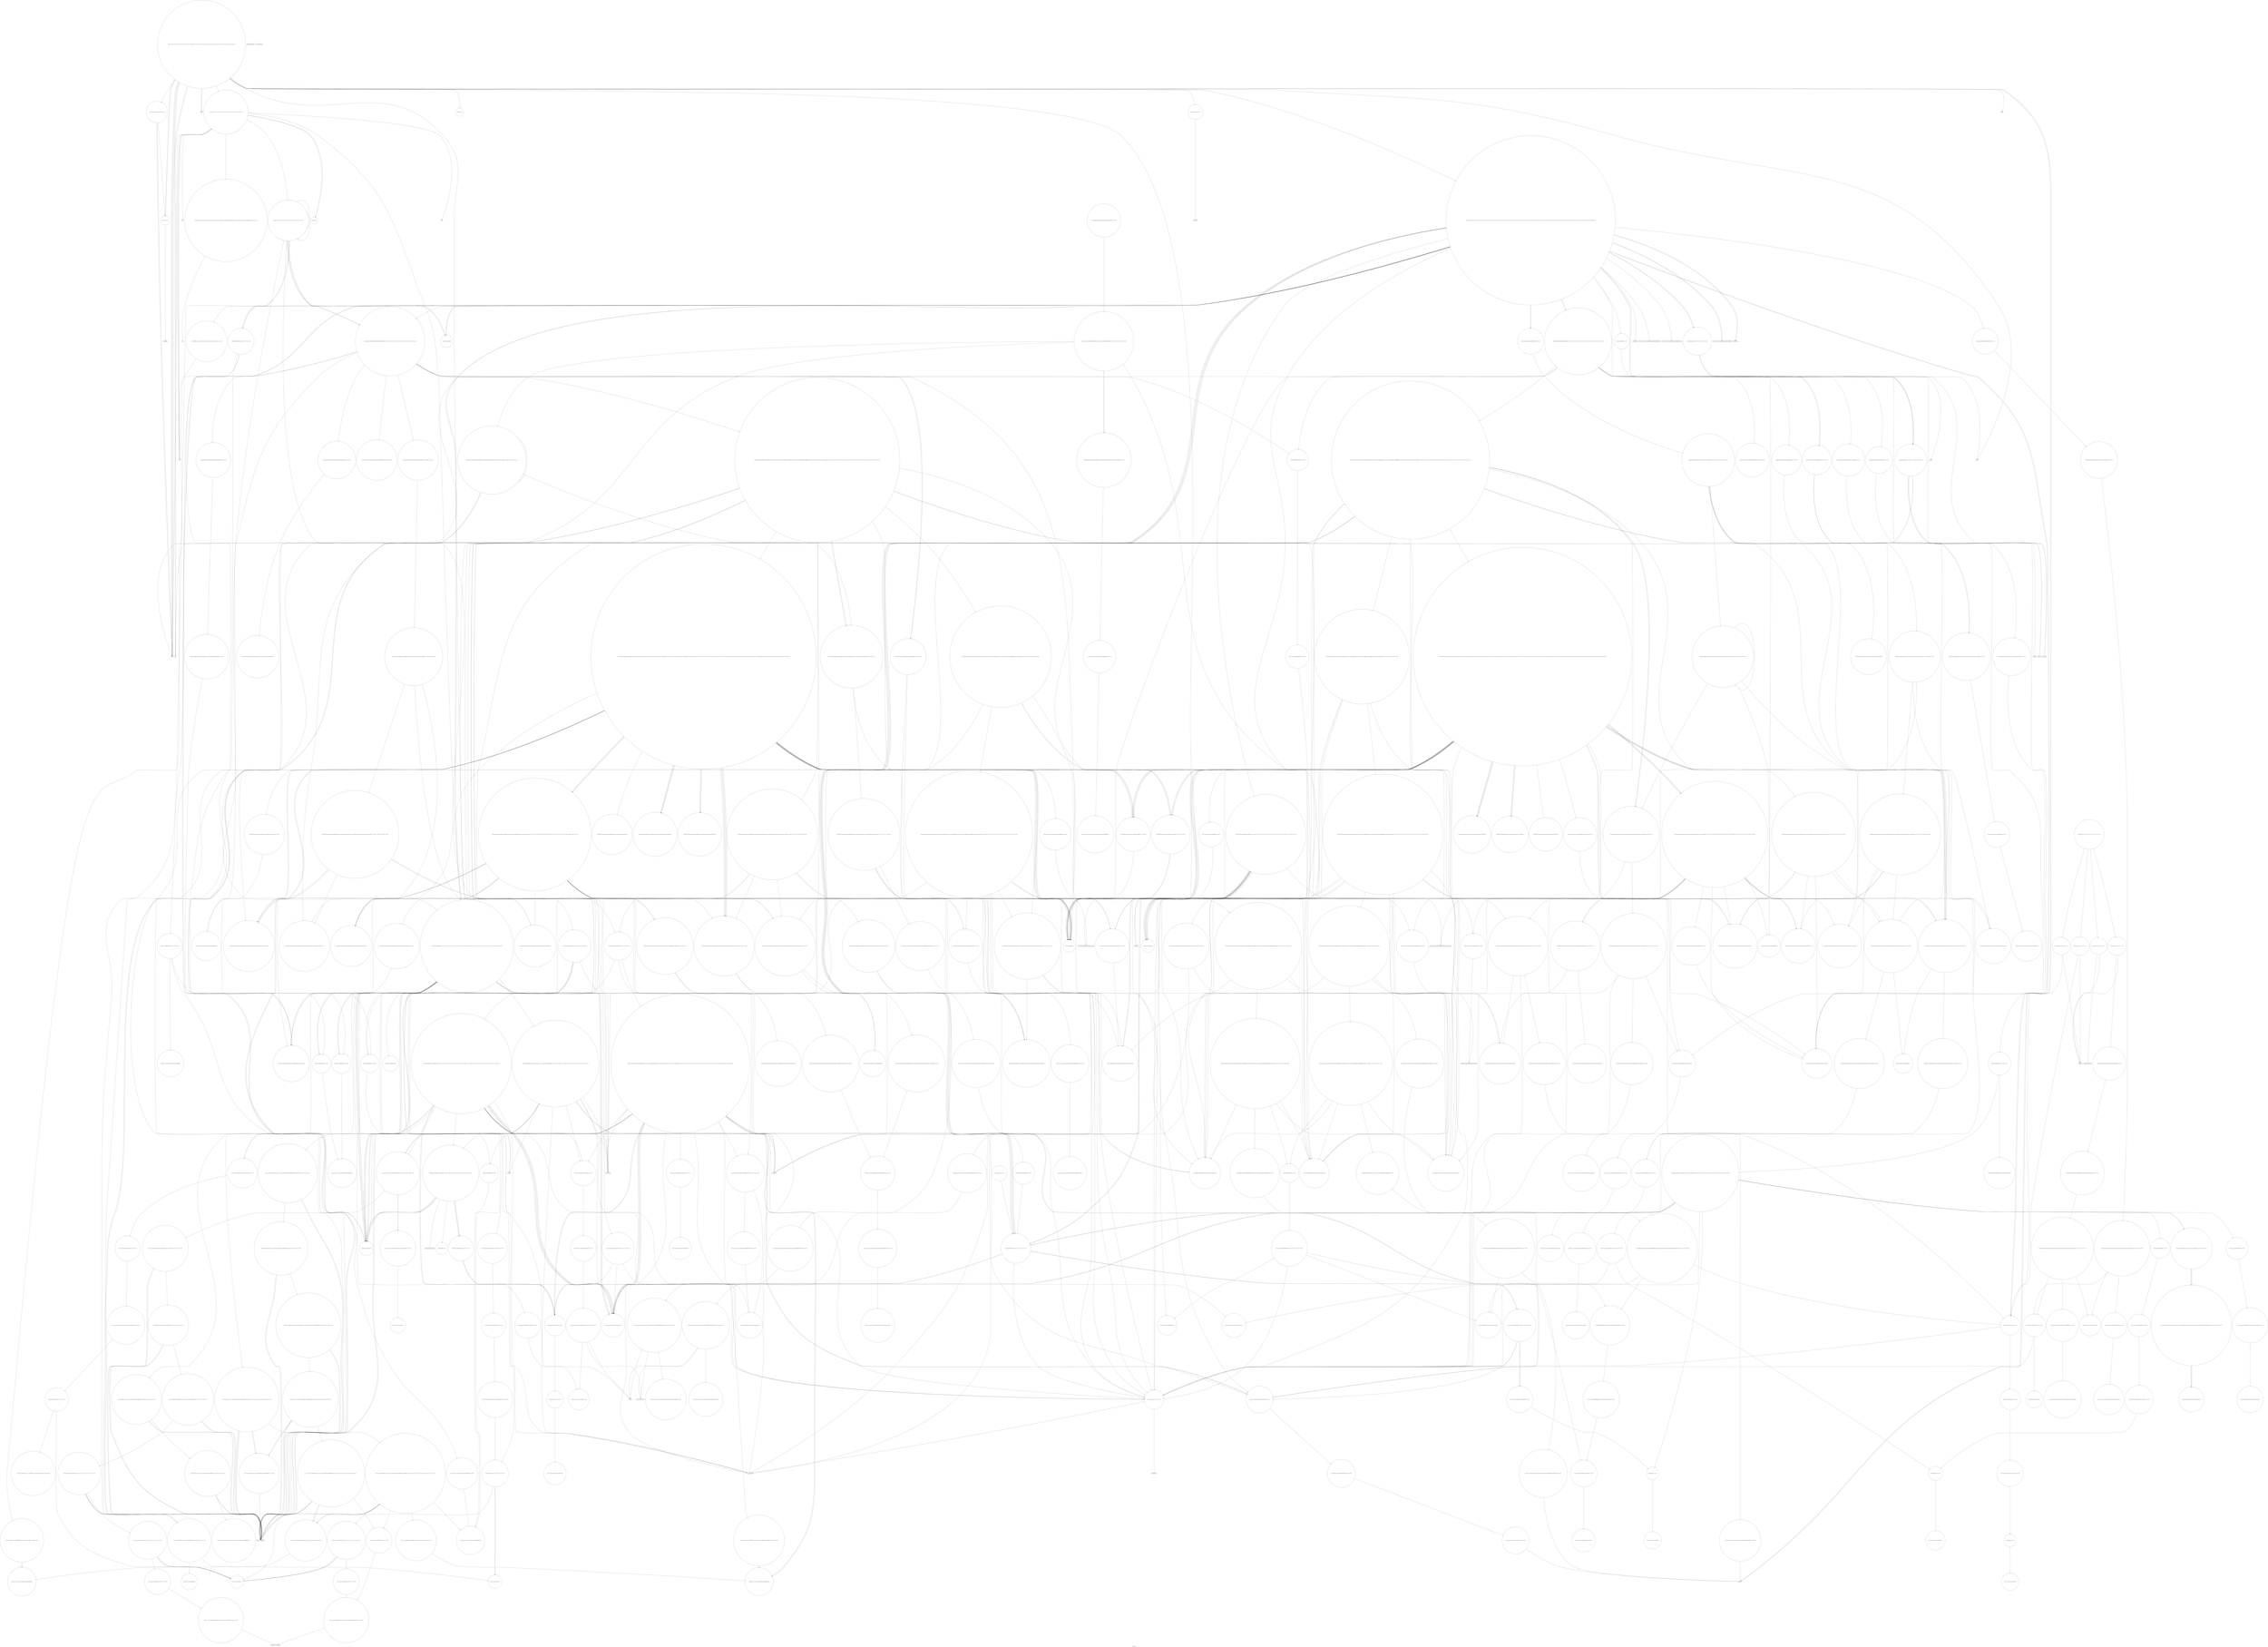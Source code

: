 digraph "Call Graph" {
	label="Call Graph";

	Node0x5558e6cf1fa0 [shape=record,shape=circle,label="{__cxx_global_var_init|{<s0>1|<s1>2}}"];
	Node0x5558e6cf1fa0:s0 -> Node0x5558e6cf2020[color=black];
	Node0x5558e6cf1fa0:s1 -> Node0x5558e7452470[color=black];
	Node0x5558e745e6d0 [shape=record,shape=circle,label="{_ZNSt8_Rb_treeIxSt4pairIKxSt6vectorIiSaIiEEESt10_Select1stIS5_ESt4lessIxESaIS5_EE6_M_endEv}"];
	Node0x5558e7459d30 [shape=record,shape=circle,label="{_ZNSt4pairIPSt18_Rb_tree_node_baseS1_EC2IRS1_Lb1EEERKS1_OT_|{<s0>390}}"];
	Node0x5558e7459d30:s0 -> Node0x5558e745a130[color=black];
	Node0x5558e7453b70 [shape=record,shape=circle,label="{_ZNSt12_Vector_baseIiSaIiEE19_M_get_Tp_allocatorEv}"];
	Node0x5558e74529f0 [shape=record,shape=circle,label="{_ZNSt6vectorIiSaIiEEixEm}"];
	Node0x5558e745edd0 [shape=record,shape=circle,label="{_ZNSt8_Rb_treeIxSt4pairIKxSt6vectorIiSaIiEEESt10_Select1stIS5_ESt4lessIxESaIS5_EE17_M_construct_nodeIJRKSt21piecewise_construct_tSt5tupleIJRS1_EESG_IJEEEEEvPSt13_Rb_tree_nodeIS5_EDpOT_|{<s0>606|<s1>607|<s2>608|<s3>609|<s4>610|<s5>611|<s6>612|<s7>613|<s8>614|<s9>615|<s10>616}}"];
	Node0x5558e745edd0:s0 -> Node0x5558e7455210[color=black];
	Node0x5558e745edd0:s1 -> Node0x5558e7455290[color=black];
	Node0x5558e745edd0:s2 -> Node0x5558e7458bb0[color=black];
	Node0x5558e745edd0:s3 -> Node0x5558e7458c30[color=black];
	Node0x5558e745edd0:s4 -> Node0x5558e7458cb0[color=black];
	Node0x5558e745edd0:s5 -> Node0x5558e745efd0[color=black];
	Node0x5558e745edd0:s6 -> Node0x5558e7454c10[color=black];
	Node0x5558e745edd0:s7 -> Node0x5558e7455110[color=black];
	Node0x5558e745edd0:s8 -> Node0x5558e7458eb0[color=black];
	Node0x5558e745edd0:s9 -> Node0x5558e7458f30[color=black];
	Node0x5558e745edd0:s10 -> Node0x5558e7454b90[color=black];
	Node0x5558e7456410 [shape=record,shape=Mrecord,label="{_ZSt29_Rb_tree_insert_and_rebalancebPSt18_Rb_tree_node_baseS0_RS_}"];
	Node0x5558e7454270 [shape=record,shape=Mrecord,label="{vsnprintf}"];
	Node0x5558e74530f0 [shape=record,shape=Mrecord,label="{gettimeofday}"];
	Node0x5558e745f4d0 [shape=record,shape=circle,label="{_ZNSt17_Rb_tree_iteratorISt4pairIKxSt6vectorIiSaIiEEEEmmEv|{<s0>652}}"];
	Node0x5558e745f4d0:s0 -> Node0x5558e7456310[color=black];
	Node0x5558e7456b10 [shape=record,shape=circle,label="{_ZSt8_DestroyIPiiEvT_S1_RSaIT0_E|{<s0>435}}"];
	Node0x5558e7456b10:s0 -> Node0x5558e7456c10[color=black];
	Node0x5558e7454970 [shape=record,shape=Mrecord,label="{llvm.memcpy.p0i8.p0i8.i64}"];
	Node0x5558e74537f0 [shape=record,shape=circle,label="{_ZNSt8_Rb_treeIxSt4pairIKxSt6vectorIiSaIiEEESt10_Select1stIS5_ESt4lessIxESaIS5_EEC2Ev|{<s0>150}}"];
	Node0x5558e74537f0:s0 -> Node0x5558e7453870[color=black];
	Node0x5558e745fbd0 [shape=record,shape=circle,label="{_ZN9__gnu_cxxmiIPiSt6vectorIiSaIiEEEENS_17__normal_iteratorIT_T0_E15difference_typeERKS8_SB_|{<s0>696|<s1>697}}"];
	Node0x5558e745fbd0:s0 -> Node0x5558e7457f10[color=black];
	Node0x5558e745fbd0:s1 -> Node0x5558e7457f10[color=black];
	Node0x5558e7457210 [shape=record,shape=circle,label="{_ZNSt6vectorIiSaIiEE5beginEv|{<s0>467}}"];
	Node0x5558e7457210:s0 -> Node0x5558e7457e90[color=black];
	Node0x5558e74588b0 [shape=record,shape=circle,label="{_ZNSt8_Rb_treeIxSt4pairIKxiESt10_Select1stIS2_ESt4lessIxESaIS2_EE3endEv|{<s0>292}}"];
	Node0x5558e74588b0:s0 -> Node0x5558e74585b0[color=black];
	Node0x5558e7454f10 [shape=record,shape=circle,label="{_ZNSt8_Rb_treeIxSt4pairIKxSt6vectorIiSaIiEEESt10_Select1stIS5_ESt4lessIxESaIS5_EE8_S_rightEPSt18_Rb_tree_node_base}"];
	Node0x5558e74602d0 [shape=record,shape=circle,label="{_ZSt13__copy_move_aILb1EPiS0_ET1_T0_S2_S1_|{<s0>726}}"];
	Node0x5558e74602d0:s0 -> Node0x5558e7460350[color=black];
	Node0x5558e7457910 [shape=record,shape=circle,label="{_ZSt13__copy_move_aILb0EPKiPiET1_T0_S4_S3_|{<s0>499}}"];
	Node0x5558e7457910:s0 -> Node0x5558e7457a90[color=black];
	Node0x5558e7458fb0 [shape=record,shape=Mrecord,label="{llvm.trap}"];
	Node0x5558e7455610 [shape=record,shape=circle,label="{_ZNSaISt13_Rb_tree_nodeISt4pairIKxSt6vectorIiSaIiEEEEED2Ev|{<s0>185}}"];
	Node0x5558e7455610:s0 -> Node0x5558e7455690[color=black];
	Node0x5558e7458010 [shape=record,shape=circle,label="{_ZSt12__miter_baseIPiET_S1_}"];
	Node0x5558e74596b0 [shape=record,shape=circle,label="{_ZSt7forwardIRKxEOT_RNSt16remove_referenceIS2_E4typeE}"];
	Node0x5558e7455d10 [shape=record,shape=circle,label="{_ZNSt3mapIxiSt4lessIxESaISt4pairIKxiEEEC2Ev|{<s0>211}}"];
	Node0x5558e7455d10:s0 -> Node0x5558e74542f0[color=black];
	Node0x5558e6cf2020 [shape=record,shape=Mrecord,label="{_ZNSt8ios_base4InitC1Ev}"];
	Node0x5558e745e750 [shape=record,shape=circle,label="{_ZNSt8_Rb_treeIxSt4pairIKxSt6vectorIiSaIiEEESt10_Select1stIS5_ESt4lessIxESaIS5_EE6_S_keyEPKSt13_Rb_tree_nodeIS5_E|{<s0>550|<s1>551}}"];
	Node0x5558e745e750:s0 -> Node0x5558e745e8d0[color=black];
	Node0x5558e745e750:s1 -> Node0x5558e745e850[color=black];
	Node0x5558e7459db0 [shape=record,shape=circle,label="{_ZNSt8_Rb_treeIxSt4pairIKxiESt10_Select1stIS2_ESt4lessIxESaIS2_EE24_M_get_insert_unique_posERS1_|{<s0>391|<s1>392|<s2>393|<s3>394|<s4>395|<s5>396|<s6>397|<s7>398|<s8>399|<s9>400|<s10>401|<s11>402|<s12>403|<s13>404|<s14>405}}"];
	Node0x5558e7459db0:s0 -> Node0x5558e7458330[color=black];
	Node0x5558e7459db0:s1 -> Node0x5558e74583b0[color=black];
	Node0x5558e7459db0:s2 -> Node0x5558e7458430[color=black];
	Node0x5558e7459db0:s3 -> Node0x5558e74546f0[color=black];
	Node0x5558e7459db0:s4 -> Node0x5558e74584b0[color=black];
	Node0x5558e7459db0:s5 -> Node0x5558e7458530[color=black];
	Node0x5558e7459db0:s6 -> Node0x5558e74585b0[color=black];
	Node0x5558e7459db0:s7 -> Node0x5558e745a1b0[color=black];
	Node0x5558e7459db0:s8 -> Node0x5558e7454570[color=black];
	Node0x5558e7459db0:s9 -> Node0x5558e745a230[color=black];
	Node0x5558e7459db0:s10 -> Node0x5558e7459f30[color=black];
	Node0x5558e7459db0:s11 -> Node0x5558e7459c30[color=black];
	Node0x5558e7459db0:s12 -> Node0x5558e74546f0[color=black];
	Node0x5558e7459db0:s13 -> Node0x5558e745a230[color=black];
	Node0x5558e7459db0:s14 -> Node0x5558e745a030[color=black];
	Node0x5558e7453bf0 [shape=record,shape=circle,label="{_ZNKSt12_Vector_baseIiSaIiEE19_M_get_Tp_allocatorEv}"];
	Node0x5558e7452a70 [shape=record,shape=circle,label="{_ZNSt3mapIxSt6vectorIiSaIiEESt4lessIxESaISt4pairIKxS2_EEEixERS6_|{<s0>50|<s1>51|<s2>52|<s3>53|<s4>54|<s5>55|<s6>56|<s7>57|<s8>58|<s9>59|<s10>60}}"];
	Node0x5558e7452a70:s0 -> Node0x5558e7458210[color=black];
	Node0x5558e7452a70:s1 -> Node0x5558e745e350[color=black];
	Node0x5558e7452a70:s2 -> Node0x5558e7458290[color=black];
	Node0x5558e7452a70:s3 -> Node0x5558e745e3d0[color=black];
	Node0x5558e7452a70:s4 -> Node0x5558e745e450[color=black];
	Node0x5558e7452a70:s5 -> Node0x5558e74546f0[color=black];
	Node0x5558e7452a70:s6 -> Node0x5558e745e550[color=black];
	Node0x5558e7452a70:s7 -> Node0x5558e74548f0[color=black];
	Node0x5558e7452a70:s8 -> Node0x5558e745e4d0[color=black];
	Node0x5558e7452a70:s9 -> Node0x5558e7454970[color=black];
	Node0x5558e7452a70:s10 -> Node0x5558e745e450[color=black];
	Node0x5558e745ee50 [shape=record,shape=circle,label="{_ZNSt16allocator_traitsISaISt13_Rb_tree_nodeISt4pairIKxSt6vectorIiSaIiEEEEEE8allocateERS8_m|{<s0>617}}"];
	Node0x5558e745ee50:s0 -> Node0x5558e745eed0[color=black];
	Node0x5558e7456490 [shape=record,shape=circle,label="{_ZNSt8_Rb_treeIxSt4pairIKxiESt10_Select1stIS2_ESt4lessIxESaIS2_EE15_M_destroy_nodeEPSt13_Rb_tree_nodeIS2_E|{<s0>415|<s1>416|<s2>417|<s3>418}}"];
	Node0x5558e7456490:s0 -> Node0x5558e74591b0[color=black];
	Node0x5558e7456490:s1 -> Node0x5558e74589b0[color=black];
	Node0x5558e7456490:s2 -> Node0x5558e7456510[color=black];
	Node0x5558e7456490:s3 -> Node0x5558e7454b90[color=black];
	Node0x5558e74542f0 [shape=record,shape=circle,label="{_ZNSt8_Rb_treeIxSt4pairIKxiESt10_Select1stIS2_ESt4lessIxESaIS2_EEC2Ev|{<s0>252}}"];
	Node0x5558e74542f0:s0 -> Node0x5558e7454370[color=black];
	Node0x5558e7453170 [shape=record,shape=circle,label="{_Z12print_statusiiddi|{<s0>88|<s1>89|<s2>90}}"];
	Node0x5558e7453170:s0 -> Node0x5558e7452ff0[color=black];
	Node0x5558e7453170:s1 -> Node0x5558e7453070[color=black];
	Node0x5558e7453170:s2 -> Node0x5558e7452ff0[color=black];
	Node0x5558e745f550 [shape=record,shape=circle,label="{_ZNSt17_Rb_tree_iteratorISt4pairIKxSt6vectorIiSaIiEEEEppEv|{<s0>653}}"];
	Node0x5558e745f550:s0 -> Node0x5558e7456390[color=black];
	Node0x5558e7456b90 [shape=record,shape=circle,label="{_ZNSt12_Vector_baseIiSaIiEED2Ev|{<s0>436|<s1>437|<s2>438|<s3>439}}"];
	Node0x5558e7456b90:s0 -> Node0x5558e7456d10[color=black];
	Node0x5558e7456b90:s1 -> Node0x5558e7456d90[color=black];
	Node0x5558e7456b90:s2 -> Node0x5558e7456d90[color=black];
	Node0x5558e7456b90:s3 -> Node0x5558e7454b90[color=black];
	Node0x5558e74549f0 [shape=record,shape=circle,label="{_ZNSt8_Rb_treeIxSt4pairIKxiESt10_Select1stIS2_ESt4lessIxESaIS2_EE11lower_boundERS1_|{<s0>279|<s1>280|<s2>281}}"];
	Node0x5558e74549f0:s0 -> Node0x5558e7458330[color=black];
	Node0x5558e74549f0:s1 -> Node0x5558e74583b0[color=black];
	Node0x5558e74549f0:s2 -> Node0x5558e7454a70[color=black];
	Node0x5558e7453870 [shape=record,shape=circle,label="{_ZNSt8_Rb_treeIxSt4pairIKxSt6vectorIiSaIiEEESt10_Select1stIS5_ESt4lessIxESaIS5_EE13_Rb_tree_implIS9_Lb1EEC2Ev|{<s0>151|<s1>152|<s2>153}}"];
	Node0x5558e7453870:s0 -> Node0x5558e74538f0[color=black];
	Node0x5558e7453870:s1 -> Node0x5558e7453970[color=black];
	Node0x5558e7453870:s2 -> Node0x5558e74539f0[color=black];
	Node0x5558e745fc50 [shape=record,shape=circle,label="{_ZSt34__uninitialized_move_if_noexcept_aIPiS0_SaIiEET0_T_S3_S2_RT1_|{<s0>698|<s1>699|<s2>700}}"];
	Node0x5558e745fc50:s0 -> Node0x5558e745ffd0[color=black];
	Node0x5558e745fc50:s1 -> Node0x5558e745ffd0[color=black];
	Node0x5558e745fc50:s2 -> Node0x5558e745ff50[color=black];
	Node0x5558e7457290 [shape=record,shape=circle,label="{_ZNSt6vectorIiSaIiEE3endEv|{<s0>468}}"];
	Node0x5558e7457290:s0 -> Node0x5558e7457e90[color=black];
	Node0x5558e7458930 [shape=record,shape=circle,label="{_ZNKSt8_Rb_treeIxSt4pairIKxiESt10_Select1stIS2_ESt4lessIxESaIS2_EE8key_compEv}"];
	Node0x5558e7454f90 [shape=record,shape=circle,label="{_ZNSt8_Rb_treeIxSt4pairIKxSt6vectorIiSaIiEEESt10_Select1stIS5_ESt4lessIxESaIS5_EE7_S_leftEPSt18_Rb_tree_node_base}"];
	Node0x5558e7460350 [shape=record,shape=circle,label="{_ZNSt11__copy_moveILb1ELb1ESt26random_access_iterator_tagE8__copy_mIiEEPT_PKS3_S6_S4_|{<s0>727}}"];
	Node0x5558e7460350:s0 -> Node0x5558e7457b10[color=black];
	Node0x5558e7457990 [shape=record,shape=circle,label="{_ZSt12__niter_baseIPKiSt6vectorIiSaIiEEET_N9__gnu_cxx17__normal_iteratorIS5_T0_EE|{<s0>500}}"];
	Node0x5558e7457990:s0 -> Node0x5558e7457b90[color=black];
	Node0x5558e7459030 [shape=record,shape=circle,label="{_ZNSt8_Rb_treeIxSt4pairIKxiESt10_Select1stIS2_ESt4lessIxESaIS2_EE11_M_get_nodeEv|{<s0>345|<s1>346}}"];
	Node0x5558e7459030:s0 -> Node0x5558e74591b0[color=black];
	Node0x5558e7459030:s1 -> Node0x5558e7459130[color=black];
	Node0x5558e7455690 [shape=record,shape=circle,label="{_ZN9__gnu_cxx13new_allocatorISt13_Rb_tree_nodeISt4pairIKxSt6vectorIiSaIiEEEEED2Ev}"];
	Node0x5558e7458090 [shape=record,shape=circle,label="{_ZSt13__copy_move_aILb0EPiS0_ET1_T0_S2_S1_|{<s0>518}}"];
	Node0x5558e7458090:s0 -> Node0x5558e7457a90[color=black];
	Node0x5558e7459730 [shape=record,shape=circle,label="{_ZNSt11_Tuple_implILm0EJRKxEE7_M_headERS2_|{<s0>380}}"];
	Node0x5558e7459730:s0 -> Node0x5558e7459830[color=black];
	Node0x5558e7455d90 [shape=record,shape=circle,label="{_ZNKSt6vectorIiSaIiEEixEm}"];
	Node0x5558e74523f0 [shape=record,shape=Mrecord,label="{_ZNSt8ios_base4InitD1Ev}"];
	Node0x5558e745e7d0 [shape=record,shape=circle,label="{_ZNSt17_Rb_tree_iteratorISt4pairIKxSt6vectorIiSaIiEEEEC2EPSt18_Rb_tree_node_base}"];
	Node0x5558e7459e30 [shape=record,shape=circle,label="{_ZNSt8_Rb_treeIxSt4pairIKxiESt10_Select1stIS2_ESt4lessIxESaIS2_EE11_M_leftmostEv}"];
	Node0x5558e7453c70 [shape=record,shape=circle,label="{_ZNSaIiEC2ERKS_|{<s0>245}}"];
	Node0x5558e7453c70:s0 -> Node0x5558e7453cf0[color=black];
	Node0x5558e7452af0 [shape=record,shape=circle,label="{_ZNKSt6vectorIiSaIiEE5emptyEv|{<s0>61|<s1>62|<s2>63}}"];
	Node0x5558e7452af0:s0 -> Node0x5558e7457010[color=black];
	Node0x5558e7452af0:s1 -> Node0x5558e7457090[color=black];
	Node0x5558e7452af0:s2 -> Node0x5558e745f7d0[color=black];
	Node0x5558e745eed0 [shape=record,shape=circle,label="{_ZN9__gnu_cxx13new_allocatorISt13_Rb_tree_nodeISt4pairIKxSt6vectorIiSaIiEEEEE8allocateEmPKv|{<s0>618|<s1>619|<s2>620}}"];
	Node0x5558e745eed0:s0 -> Node0x5558e745ef50[color=black];
	Node0x5558e745eed0:s1 -> Node0x5558e7459330[color=black];
	Node0x5558e745eed0:s2 -> Node0x5558e7453370[color=black];
	Node0x5558e7456510 [shape=record,shape=circle,label="{_ZNSt16allocator_traitsISaISt13_Rb_tree_nodeISt4pairIKxiEEEE7destroyIS3_EEvRS5_PT_|{<s0>419}}"];
	Node0x5558e7456510:s0 -> Node0x5558e7456590[color=black];
	Node0x5558e7454370 [shape=record,shape=circle,label="{_ZNSt8_Rb_treeIxSt4pairIKxiESt10_Select1stIS2_ESt4lessIxESaIS2_EE13_Rb_tree_implIS6_Lb1EEC2Ev|{<s0>253|<s1>254|<s2>255}}"];
	Node0x5558e7454370:s0 -> Node0x5558e74543f0[color=black];
	Node0x5558e7454370:s1 -> Node0x5558e7453970[color=black];
	Node0x5558e7454370:s2 -> Node0x5558e74539f0[color=black];
	Node0x5558e74531f0 [shape=record,shape=circle,label="{main|{<s0>91|<s1>92|<s2>93|<s3>94|<s4>95|<s5>96|<s6>97|<s7>98|<s8>99|<s9>100|<s10>101|<s11>102|<s12>103|<s13>104|<s14>105|<s15>106|<s16>107|<s17>108|<s18>109|<s19>110|<s20>111}}"];
	Node0x5558e74531f0:s0 -> Node0x5558e7453270[color=black];
	Node0x5558e74531f0:s1 -> Node0x5558e7453270[color=black];
	Node0x5558e74531f0:s2 -> Node0x5558e7452ff0[color=black];
	Node0x5558e74531f0:s3 -> Node0x5558e74532f0[color=black];
	Node0x5558e74531f0:s4 -> Node0x5558e7453070[color=black];
	Node0x5558e74531f0:s5 -> Node0x5558e7452cf0[color=black];
	Node0x5558e74531f0:s6 -> Node0x5558e7453070[color=black];
	Node0x5558e74531f0:s7 -> Node0x5558e7452ff0[color=black];
	Node0x5558e74531f0:s8 -> Node0x5558e7452ff0[color=black];
	Node0x5558e74531f0:s9 -> Node0x5558e7453170[color=black];
	Node0x5558e74531f0:s10 -> Node0x5558e7453370[color=black];
	Node0x5558e74531f0:s11 -> Node0x5558e74533f0[color=black];
	Node0x5558e74531f0:s12 -> Node0x5558e7453570[color=black];
	Node0x5558e74531f0:s13 -> Node0x5558e74534f0[color=black];
	Node0x5558e74531f0:s14 -> Node0x5558e74535f0[color=black];
	Node0x5558e74531f0:s15 -> Node0x5558e7453670[color=black];
	Node0x5558e74531f0:s16 -> Node0x5558e74536f0[color=black];
	Node0x5558e74531f0:s17 -> Node0x5558e7453770[color=black];
	Node0x5558e74531f0:s18 -> Node0x5558e74534f0[color=black];
	Node0x5558e74531f0:s19 -> Node0x5558e7452ff0[color=black];
	Node0x5558e74531f0:s20 -> Node0x5558e74532f0[color=black];
	Node0x5558e745f5d0 [shape=record,shape=circle,label="{_ZNSt8_Rb_treeIxSt4pairIKxSt6vectorIiSaIiEEESt10_Select1stIS5_ESt4lessIxESaIS5_EE8_S_valueEPKSt18_Rb_tree_node_base|{<s0>654}}"];
	Node0x5558e745f5d0:s0 -> Node0x5558e745e950[color=black];
	Node0x5558e7456c10 [shape=record,shape=circle,label="{_ZSt8_DestroyIPiEvT_S1_|{<s0>440}}"];
	Node0x5558e7456c10:s0 -> Node0x5558e7456c90[color=black];
	Node0x5558e7454a70 [shape=record,shape=circle,label="{_ZNSt8_Rb_treeIxSt4pairIKxiESt10_Select1stIS2_ESt4lessIxESaIS2_EE14_M_lower_boundEPSt13_Rb_tree_nodeIS2_EPSt18_Rb_tree_node_baseRS1_|{<s0>282|<s1>283|<s2>284|<s3>285|<s4>286}}"];
	Node0x5558e7454a70:s0 -> Node0x5558e7458430[color=black];
	Node0x5558e7454a70:s1 -> Node0x5558e74546f0[color=black];
	Node0x5558e7454a70:s2 -> Node0x5558e74584b0[color=black];
	Node0x5558e7454a70:s3 -> Node0x5558e7458530[color=black];
	Node0x5558e7454a70:s4 -> Node0x5558e74585b0[color=black];
	Node0x5558e74538f0 [shape=record,shape=circle,label="{_ZNSaISt13_Rb_tree_nodeISt4pairIKxSt6vectorIiSaIiEEEEEC2Ev|{<s0>154}}"];
	Node0x5558e74538f0:s0 -> Node0x5558e7453a70[color=black];
	Node0x5558e745fcd0 [shape=record,shape=circle,label="{_ZNSt16allocator_traitsISaIiEE7destroyIiEEvRS0_PT_|{<s0>701}}"];
	Node0x5558e745fcd0:s0 -> Node0x5558e74604d0[color=black];
	Node0x5558e7457310 [shape=record,shape=circle,label="{_ZSt4copyIPiS0_ET0_T_S2_S1_|{<s0>469|<s1>470|<s2>471}}"];
	Node0x5558e7457310:s0 -> Node0x5558e7458010[color=black];
	Node0x5558e7457310:s1 -> Node0x5558e7458010[color=black];
	Node0x5558e7457310:s2 -> Node0x5558e7457f90[color=black];
	Node0x5558e74589b0 [shape=record,shape=circle,label="{_ZNSt13_Rb_tree_nodeISt4pairIKxiEE9_M_valptrEv|{<s0>293}}"];
	Node0x5558e74589b0:s0 -> Node0x5558e7458a30[color=black];
	Node0x5558e7455010 [shape=record,shape=circle,label="{_ZNSt8_Rb_treeIxSt4pairIKxSt6vectorIiSaIiEEESt10_Select1stIS5_ESt4lessIxESaIS5_EE12_M_drop_nodeEPSt13_Rb_tree_nodeIS5_E|{<s0>169|<s1>170}}"];
	Node0x5558e7455010:s0 -> Node0x5558e7455090[color=black];
	Node0x5558e7455010:s1 -> Node0x5558e7455110[color=black];
	Node0x5558e74603d0 [shape=record,shape=circle,label="{_ZNKSt13move_iteratorIPiE4baseEv}"];
	Node0x5558e7457a10 [shape=record,shape=circle,label="{_ZSt12__niter_baseIPiET_S1_}"];
	Node0x5558e74590b0 [shape=record,shape=circle,label="{_ZNSt8_Rb_treeIxSt4pairIKxiESt10_Select1stIS2_ESt4lessIxESaIS2_EE17_M_construct_nodeIJRKSt21piecewise_construct_tSt5tupleIJRS1_EESD_IJEEEEEvPSt13_Rb_tree_nodeIS2_EDpOT_|{<s0>347|<s1>348|<s2>349|<s3>350|<s4>351|<s5>352|<s6>353|<s7>354|<s8>355|<s9>356|<s10>357}}"];
	Node0x5558e74590b0:s0 -> Node0x5558e74591b0[color=black];
	Node0x5558e74590b0:s1 -> Node0x5558e74589b0[color=black];
	Node0x5558e74590b0:s2 -> Node0x5558e7458bb0[color=black];
	Node0x5558e74590b0:s3 -> Node0x5558e7458c30[color=black];
	Node0x5558e74590b0:s4 -> Node0x5558e7458cb0[color=black];
	Node0x5558e74590b0:s5 -> Node0x5558e74593b0[color=black];
	Node0x5558e74590b0:s6 -> Node0x5558e7454c10[color=black];
	Node0x5558e74590b0:s7 -> Node0x5558e7459430[color=black];
	Node0x5558e74590b0:s8 -> Node0x5558e7458eb0[color=black];
	Node0x5558e74590b0:s9 -> Node0x5558e7458f30[color=black];
	Node0x5558e74590b0:s10 -> Node0x5558e7454b90[color=black];
	Node0x5558e7455710 [shape=record,shape=Mrecord,label="{pow}"];
	Node0x5558e7458110 [shape=record,shape=circle,label="{_ZSt18uninitialized_copyIPiS0_ET0_T_S2_S1_|{<s0>519}}"];
	Node0x5558e7458110:s0 -> Node0x5558e7458190[color=black];
	Node0x5558e74597b0 [shape=record,shape=circle,label="{_ZNSt10_Head_baseILm0ERKxLb0EEC2ES1_}"];
	Node0x5558e7455e10 [shape=record,shape=circle,label="{_ZNSt3mapIxiSt4lessIxESaISt4pairIKxiEEEixERS3_|{<s0>212|<s1>213|<s2>214|<s3>215|<s4>216|<s5>217|<s6>218|<s7>219|<s8>220|<s9>221|<s10>222}}"];
	Node0x5558e7455e10:s0 -> Node0x5558e74544f0[color=black];
	Node0x5558e7455e10:s1 -> Node0x5558e74545f0[color=black];
	Node0x5558e7455e10:s2 -> Node0x5558e7454570[color=black];
	Node0x5558e7455e10:s3 -> Node0x5558e7454670[color=black];
	Node0x5558e7455e10:s4 -> Node0x5558e7454770[color=black];
	Node0x5558e7455e10:s5 -> Node0x5558e74546f0[color=black];
	Node0x5558e7455e10:s6 -> Node0x5558e7454870[color=black];
	Node0x5558e7455e10:s7 -> Node0x5558e74548f0[color=black];
	Node0x5558e7455e10:s8 -> Node0x5558e74547f0[color=black];
	Node0x5558e7455e10:s9 -> Node0x5558e7454970[color=black];
	Node0x5558e7455e10:s10 -> Node0x5558e7454770[color=black];
	Node0x5558e7452470 [shape=record,shape=Mrecord,label="{__cxa_atexit}"];
	Node0x5558e745e850 [shape=record,shape=circle,label="{_ZNKSt10_Select1stISt4pairIKxSt6vectorIiSaIiEEEEclERKS5_}"];
	Node0x5558e7459eb0 [shape=record,shape=circle,label="{_ZNSt4pairIPSt18_Rb_tree_node_baseS1_EC2IRS1_S4_Lb1EEEOT_OT0_|{<s0>406|<s1>407}}"];
	Node0x5558e7459eb0:s0 -> Node0x5558e745a130[color=black];
	Node0x5558e7459eb0:s1 -> Node0x5558e745a130[color=black];
	Node0x5558e7453cf0 [shape=record,shape=circle,label="{_ZN9__gnu_cxx13new_allocatorIiEC2ERKS1_}"];
	Node0x5558e7452b70 [shape=record,shape=circle,label="{_ZNSt6vectorIiSaIiEE4backEv|{<s0>64|<s1>65|<s2>66}}"];
	Node0x5558e7452b70:s0 -> Node0x5558e7457290[color=black];
	Node0x5558e7452b70:s1 -> Node0x5558e745f850[color=black];
	Node0x5558e7452b70:s2 -> Node0x5558e745f8d0[color=black];
	Node0x5558e745ef50 [shape=record,shape=circle,label="{_ZNK9__gnu_cxx13new_allocatorISt13_Rb_tree_nodeISt4pairIKxSt6vectorIiSaIiEEEEE8max_sizeEv}"];
	Node0x5558e7456590 [shape=record,shape=circle,label="{_ZN9__gnu_cxx13new_allocatorISt13_Rb_tree_nodeISt4pairIKxiEEE7destroyIS4_EEvPT_}"];
	Node0x5558e74543f0 [shape=record,shape=circle,label="{_ZNSaISt13_Rb_tree_nodeISt4pairIKxiEEEC2Ev|{<s0>256}}"];
	Node0x5558e74543f0:s0 -> Node0x5558e7454470[color=black];
	Node0x5558e7453270 [shape=record,shape=Mrecord,label="{strcmp}"];
	Node0x5558e745f650 [shape=record,shape=circle,label="{_ZNSt8_Rb_treeIxSt4pairIKxSt6vectorIiSaIiEEESt10_Select1stIS5_ESt4lessIxESaIS5_EE5beginEv|{<s0>655}}"];
	Node0x5558e745f650:s0 -> Node0x5558e745e7d0[color=black];
	Node0x5558e7456c90 [shape=record,shape=circle,label="{_ZNSt12_Destroy_auxILb1EE9__destroyIPiEEvT_S3_}"];
	Node0x5558e7458330 [shape=record,shape=circle,label="{_ZNSt8_Rb_treeIxSt4pairIKxiESt10_Select1stIS2_ESt4lessIxESaIS2_EE8_M_beginEv}"];
	Node0x5558e7453970 [shape=record,shape=circle,label="{_ZNSt20_Rb_tree_key_compareISt4lessIxEEC2Ev}"];
	Node0x5558e745fd50 [shape=record,shape=circle,label="{_ZNKSt6vectorIiSaIiEE8max_sizeEv|{<s0>702|<s1>703}}"];
	Node0x5558e745fd50:s0 -> Node0x5558e7453bf0[color=black];
	Node0x5558e745fd50:s1 -> Node0x5558e745fed0[color=black];
	Node0x5558e7457390 [shape=record,shape=circle,label="{_ZSt22__uninitialized_copy_aIPiS0_iET0_T_S2_S1_RSaIT1_E|{<s0>472}}"];
	Node0x5558e7457390:s0 -> Node0x5558e7458110[color=black];
	Node0x5558e7458a30 [shape=record,shape=circle,label="{_ZN9__gnu_cxx16__aligned_membufISt4pairIKxiEE6_M_ptrEv|{<s0>294}}"];
	Node0x5558e7458a30:s0 -> Node0x5558e7458ab0[color=black];
	Node0x5558e7455090 [shape=record,shape=circle,label="{_ZNSt8_Rb_treeIxSt4pairIKxSt6vectorIiSaIiEEESt10_Select1stIS5_ESt4lessIxESaIS5_EE15_M_destroy_nodeEPSt13_Rb_tree_nodeIS5_E|{<s0>171|<s1>172|<s2>173|<s3>174}}"];
	Node0x5558e7455090:s0 -> Node0x5558e7455210[color=black];
	Node0x5558e7455090:s1 -> Node0x5558e7455290[color=black];
	Node0x5558e7455090:s2 -> Node0x5558e7455190[color=black];
	Node0x5558e7455090:s3 -> Node0x5558e7454b90[color=black];
	Node0x5558e7460450 [shape=record,shape=circle,label="{_ZNSt13move_iteratorIPiEC2ES0_}"];
	Node0x5558e7457a90 [shape=record,shape=circle,label="{_ZNSt11__copy_moveILb0ELb1ESt26random_access_iterator_tagE8__copy_mIiEEPT_PKS3_S6_S4_|{<s0>501}}"];
	Node0x5558e7457a90:s0 -> Node0x5558e7457b10[color=black];
	Node0x5558e7459130 [shape=record,shape=circle,label="{_ZNSt16allocator_traitsISaISt13_Rb_tree_nodeISt4pairIKxiEEEE8allocateERS5_m|{<s0>358}}"];
	Node0x5558e7459130:s0 -> Node0x5558e7459230[color=black];
	Node0x5558e7455790 [shape=record,shape=Mrecord,label="{_ZNSirsERx}"];
	Node0x5558e7458190 [shape=record,shape=circle,label="{_ZNSt20__uninitialized_copyILb1EE13__uninit_copyIPiS2_EET0_T_S4_S3_|{<s0>520}}"];
	Node0x5558e7458190:s0 -> Node0x5558e7457310[color=black];
	Node0x5558e7459830 [shape=record,shape=circle,label="{_ZNSt10_Head_baseILm0ERKxLb0EE7_M_headERS2_}"];
	Node0x5558e7455e90 [shape=record,shape=circle,label="{_ZSt3logIiEN9__gnu_cxx11__enable_ifIXsr12__is_integerIT_EE7__valueEdE6__typeES2_|{<s0>223}}"];
	Node0x5558e7455e90:s0 -> Node0x5558e7452df0[color=black];
	Node0x5558e74524f0 [shape=record,shape=circle,label="{__cxx_global_var_init.1|{<s0>3|<s1>4}}"];
	Node0x5558e74524f0:s0 -> Node0x5558e7452570[color=black];
	Node0x5558e74524f0:s1 -> Node0x5558e7452470[color=black];
	Node0x5558e745e8d0 [shape=record,shape=circle,label="{_ZNSt8_Rb_treeIxSt4pairIKxSt6vectorIiSaIiEEESt10_Select1stIS5_ESt4lessIxESaIS5_EE8_S_valueEPKSt13_Rb_tree_nodeIS5_E|{<s0>552}}"];
	Node0x5558e745e8d0:s0 -> Node0x5558e745e950[color=black];
	Node0x5558e7459f30 [shape=record,shape=circle,label="{_ZNSt17_Rb_tree_iteratorISt4pairIKxiEEmmEv|{<s0>408}}"];
	Node0x5558e7459f30:s0 -> Node0x5558e7456310[color=black];
	Node0x5558e7453d70 [shape=record,shape=circle,label="{_ZNSt12_Vector_baseIiSaIiEEC2ERKS0_|{<s0>246}}"];
	Node0x5558e7453d70:s0 -> Node0x5558e7453df0[color=black];
	Node0x5558e7452bf0 [shape=record,shape=circle,label="{_ZNSt6vectorIiSaIiEE9push_backERKi|{<s0>67|<s1>68|<s2>69}}"];
	Node0x5558e7452bf0:s0 -> Node0x5558e745f950[color=black];
	Node0x5558e7452bf0:s1 -> Node0x5558e7457290[color=black];
	Node0x5558e7452bf0:s2 -> Node0x5558e745f9d0[color=black];
	Node0x5558e745efd0 [shape=record,shape=circle,label="{_ZNSt16allocator_traitsISaISt13_Rb_tree_nodeISt4pairIKxSt6vectorIiSaIiEEEEEE9constructIS6_JRKSt21piecewise_construct_tSt5tupleIJRS2_EESE_IJEEEEEvRS8_PT_DpOT0_|{<s0>621|<s1>622|<s2>623|<s3>624}}"];
	Node0x5558e745efd0:s0 -> Node0x5558e7458bb0[color=black];
	Node0x5558e745efd0:s1 -> Node0x5558e7458c30[color=black];
	Node0x5558e745efd0:s2 -> Node0x5558e7458cb0[color=black];
	Node0x5558e745efd0:s3 -> Node0x5558e745f050[color=black];
	Node0x5558e7456610 [shape=record,shape=circle,label="{_ZNSt11_Tuple_implILm0EJRKxEEC2ES1_|{<s0>420}}"];
	Node0x5558e7456610:s0 -> Node0x5558e74597b0[color=black];
	Node0x5558e7454470 [shape=record,shape=circle,label="{_ZN9__gnu_cxx13new_allocatorISt13_Rb_tree_nodeISt4pairIKxiEEEC2Ev}"];
	Node0x5558e74532f0 [shape=record,shape=Mrecord,label="{exit}"];
	Node0x5558e745f6d0 [shape=record,shape=circle,label="{_ZNSt4pairIPSt18_Rb_tree_node_baseS1_EC2IRPSt13_Rb_tree_nodeIS_IKxSt6vectorIiSaIiEEEERS1_Lb1EEEOT_OT0_|{<s0>656|<s1>657}}"];
	Node0x5558e745f6d0:s0 -> Node0x5558e745f750[color=black];
	Node0x5558e745f6d0:s1 -> Node0x5558e745a130[color=black];
	Node0x5558e7456d10 [shape=record,shape=circle,label="{_ZNSt12_Vector_baseIiSaIiEE13_M_deallocateEPim|{<s0>441}}"];
	Node0x5558e7456d10:s0 -> Node0x5558e7456e10[color=black];
	Node0x5558e74583b0 [shape=record,shape=circle,label="{_ZNSt8_Rb_treeIxSt4pairIKxiESt10_Select1stIS2_ESt4lessIxESaIS2_EE6_M_endEv}"];
	Node0x5558e74539f0 [shape=record,shape=circle,label="{_ZNSt15_Rb_tree_headerC2Ev|{<s0>155|<s1>156}}"];
	Node0x5558e74539f0:s0 -> Node0x5558e7454b10[color=black];
	Node0x5558e74539f0:s1 -> Node0x5558e7454b90[color=black];
	Node0x5558e745fdd0 [shape=record,shape=Mrecord,label="{_ZSt20__throw_length_errorPKc}"];
	Node0x5558e7457410 [shape=record,shape=circle,label="{_ZNSt12_Vector_baseIiSaIiEE11_M_allocateEm|{<s0>473}}"];
	Node0x5558e7457410:s0 -> Node0x5558e7457510[color=black];
	Node0x5558e7458ab0 [shape=record,shape=circle,label="{_ZN9__gnu_cxx16__aligned_membufISt4pairIKxiEE7_M_addrEv}"];
	Node0x5558e7455110 [shape=record,shape=circle,label="{_ZNSt8_Rb_treeIxSt4pairIKxSt6vectorIiSaIiEEESt10_Select1stIS5_ESt4lessIxESaIS5_EE11_M_put_nodeEPSt13_Rb_tree_nodeIS5_E|{<s0>175|<s1>176|<s2>177}}"];
	Node0x5558e7455110:s0 -> Node0x5558e7455210[color=black];
	Node0x5558e7455110:s1 -> Node0x5558e7455510[color=black];
	Node0x5558e7455110:s2 -> Node0x5558e7454b90[color=black];
	Node0x5558e74604d0 [shape=record,shape=circle,label="{_ZN9__gnu_cxx13new_allocatorIiE7destroyIiEEvPT_}"];
	Node0x5558e7457b10 [shape=record,shape=Mrecord,label="{llvm.memmove.p0i8.p0i8.i64}"];
	Node0x5558e74591b0 [shape=record,shape=circle,label="{_ZNSt8_Rb_treeIxSt4pairIKxiESt10_Select1stIS2_ESt4lessIxESaIS2_EE21_M_get_Node_allocatorEv}"];
	Node0x5558e7455810 [shape=record,shape=circle,label="{_ZN6solver12intersectionERKSt6vectorIiSaIiEES4_|{<s0>186|<s1>187|<s2>188|<s3>189|<s4>190|<s5>191|<s6>192|<s7>193|<s8>194|<s9>195|<s10>196|<s11>197|<s12>198|<s13>199}}"];
	Node0x5558e7455810:s0 -> Node0x5558e7452570[color=black];
	Node0x5558e7455810:s1 -> Node0x5558e7455c90[color=black];
	Node0x5558e7455810:s2 -> Node0x5558e7455c90[color=black];
	Node0x5558e7455810:s3 -> Node0x5558e7455d90[color=black];
	Node0x5558e7455810:s4 -> Node0x5558e7455d90[color=black];
	Node0x5558e7455810:s5 -> Node0x5558e7455d90[color=black];
	Node0x5558e7455810:s6 -> Node0x5558e7455d90[color=black];
	Node0x5558e7455810:s7 -> Node0x5558e7455d90[color=black];
	Node0x5558e7455810:s8 -> Node0x5558e7455d90[color=black];
	Node0x5558e7455810:s9 -> Node0x5558e7453570[color=black];
	Node0x5558e7455810:s10 -> Node0x5558e7455d90[color=black];
	Node0x5558e7455810:s11 -> Node0x5558e7452bf0[color=black];
	Node0x5558e7455810:s12 -> Node0x5558e7452670[color=black];
	Node0x5558e7455810:s13 -> Node0x5558e7452670[color=black];
	Node0x5558e7458210 [shape=record,shape=circle,label="{_ZNSt3mapIxSt6vectorIiSaIiEESt4lessIxESaISt4pairIKxS2_EEE11lower_boundERS6_|{<s0>521}}"];
	Node0x5558e7458210:s0 -> Node0x5558e745e5d0[color=black];
	Node0x5558e74598b0 [shape=record,shape=circle,label="{_ZNSt4pairIKxiEC2IJRS0_EJLm0EEJEJEEERSt5tupleIJDpT_EERS4_IJDpT1_EESt12_Index_tupleIJXspT0_EEESD_IJXspT2_EEE|{<s0>381|<s1>382}}"];
	Node0x5558e74598b0:s0 -> Node0x5558e7459930[color=black];
	Node0x5558e74598b0:s1 -> Node0x5558e74596b0[color=black];
	Node0x5558e7455f10 [shape=record,shape=circle,label="{_ZNSt3mapIxiSt4lessIxESaISt4pairIKxiEEED2Ev|{<s0>224}}"];
	Node0x5558e7455f10:s0 -> Node0x5558e7456690[color=black];
	Node0x5558e7452570 [shape=record,shape=circle,label="{_ZNSt6vectorIiSaIiEEC2Ev|{<s0>5|<s1>6}}"];
	Node0x5558e7452570:s0 -> Node0x5558e7456910[color=black];
	Node0x5558e7452570:s1 -> Node0x5558e7454b90[color=black];
	Node0x5558e745e950 [shape=record,shape=circle,label="{_ZNKSt13_Rb_tree_nodeISt4pairIKxSt6vectorIiSaIiEEEE9_M_valptrEv|{<s0>553}}"];
	Node0x5558e745e950:s0 -> Node0x5558e745e9d0[color=black];
	Node0x5558e7459fb0 [shape=record,shape=circle,label="{_ZNSt17_Rb_tree_iteratorISt4pairIKxiEEppEv|{<s0>409}}"];
	Node0x5558e7459fb0:s0 -> Node0x5558e7456390[color=black];
	Node0x5558e7453df0 [shape=record,shape=circle,label="{_ZNSt12_Vector_baseIiSaIiEE12_Vector_implC2ERKS0_|{<s0>247}}"];
	Node0x5558e7453df0:s0 -> Node0x5558e7453c70[color=black];
	Node0x5558e7452c70 [shape=record,shape=circle,label="{_Z9factoriali}"];
	Node0x5558e745f050 [shape=record,shape=circle,label="{_ZN9__gnu_cxx13new_allocatorISt13_Rb_tree_nodeISt4pairIKxSt6vectorIiSaIiEEEEE9constructIS7_JRKSt21piecewise_construct_tSt5tupleIJRS3_EESE_IJEEEEEvPT_DpOT0_|{<s0>625|<s1>626|<s2>627|<s3>628|<s4>629}}"];
	Node0x5558e745f050:s0 -> Node0x5558e7458bb0[color=black];
	Node0x5558e745f050:s1 -> Node0x5558e7458c30[color=black];
	Node0x5558e745f050:s2 -> Node0x5558e7459530[color=black];
	Node0x5558e745f050:s3 -> Node0x5558e7458cb0[color=black];
	Node0x5558e745f050:s4 -> Node0x5558e745f0d0[color=black];
	Node0x5558e7456690 [shape=record,shape=circle,label="{_ZNSt8_Rb_treeIxSt4pairIKxiESt10_Select1stIS2_ESt4lessIxESaIS2_EED2Ev|{<s0>421|<s1>422|<s2>423|<s3>424|<s4>425}}"];
	Node0x5558e7456690:s0 -> Node0x5558e7458330[color=black];
	Node0x5558e7456690:s1 -> Node0x5558e7456710[color=black];
	Node0x5558e7456690:s2 -> Node0x5558e7456790[color=black];
	Node0x5558e7456690:s3 -> Node0x5558e7456790[color=black];
	Node0x5558e7456690:s4 -> Node0x5558e7454b90[color=black];
	Node0x5558e74544f0 [shape=record,shape=circle,label="{_ZNSt3mapIxiSt4lessIxESaISt4pairIKxiEEE11lower_boundERS3_|{<s0>257}}"];
	Node0x5558e74544f0:s0 -> Node0x5558e74549f0[color=black];
	Node0x5558e7453370 [shape=record,shape=Mrecord,label="{_Znwm}"];
	Node0x5558e745f750 [shape=record,shape=circle,label="{_ZSt7forwardIRPSt13_Rb_tree_nodeISt4pairIKxSt6vectorIiSaIiEEEEEOT_RNSt16remove_referenceISA_E4typeE}"];
	Node0x5558e7456d90 [shape=record,shape=circle,label="{_ZNSt12_Vector_baseIiSaIiEE12_Vector_implD2Ev|{<s0>442}}"];
	Node0x5558e7456d90:s0 -> Node0x5558e7456210[color=black];
	Node0x5558e7458430 [shape=record,shape=circle,label="{_ZNSt8_Rb_treeIxSt4pairIKxiESt10_Select1stIS2_ESt4lessIxESaIS2_EE6_S_keyEPKSt13_Rb_tree_nodeIS2_E|{<s0>287|<s1>288}}"];
	Node0x5558e7458430:s0 -> Node0x5558e74586b0[color=black];
	Node0x5558e7458430:s1 -> Node0x5558e7458630[color=black];
	Node0x5558e7453a70 [shape=record,shape=circle,label="{_ZN9__gnu_cxx13new_allocatorISt13_Rb_tree_nodeISt4pairIKxSt6vectorIiSaIiEEEEEC2Ev}"];
	Node0x5558e745fe50 [shape=record,shape=circle,label="{_ZSt3maxImERKT_S2_S2_}"];
	Node0x5558e7457490 [shape=record,shape=circle,label="{_ZSt22__uninitialized_copy_aIN9__gnu_cxx17__normal_iteratorIPKiSt6vectorIiSaIiEEEEPiiET0_T_SA_S9_RSaIT1_E|{<s0>474|<s1>475|<s2>476}}"];
	Node0x5558e7457490:s0 -> Node0x5558e7454970[color=black];
	Node0x5558e7457490:s1 -> Node0x5558e7454970[color=black];
	Node0x5558e7457490:s2 -> Node0x5558e7457690[color=black];
	Node0x5558e7458b30 [shape=record,shape=circle,label="{_ZNSt8_Rb_treeIxSt4pairIKxiESt10_Select1stIS2_ESt4lessIxESaIS2_EE14_M_create_nodeIJRKSt21piecewise_construct_tSt5tupleIJRS1_EESD_IJEEEEEPSt13_Rb_tree_nodeIS2_EDpOT_|{<s0>295|<s1>296|<s2>297|<s3>298|<s4>299}}"];
	Node0x5558e7458b30:s0 -> Node0x5558e7459030[color=black];
	Node0x5558e7458b30:s1 -> Node0x5558e7458bb0[color=black];
	Node0x5558e7458b30:s2 -> Node0x5558e7458c30[color=black];
	Node0x5558e7458b30:s3 -> Node0x5558e7458cb0[color=black];
	Node0x5558e7458b30:s4 -> Node0x5558e74590b0[color=black];
	Node0x5558e7455190 [shape=record,shape=circle,label="{_ZNSt16allocator_traitsISaISt13_Rb_tree_nodeISt4pairIKxSt6vectorIiSaIiEEEEEE7destroyIS6_EEvRS8_PT_|{<s0>178}}"];
	Node0x5558e7455190:s0 -> Node0x5558e7455310[color=black];
	Node0x5558e7460550 [shape=record,shape=circle,label="{_ZNSt6vectorIiSaIiEE17_M_default_appendEm|{<s0>728|<s1>729|<s2>730|<s3>731|<s4>732|<s5>733|<s6>734|<s7>735|<s8>736|<s9>737|<s10>738|<s11>739|<s12>740|<s13>741|<s14>742|<s15>743|<s16>744|<s17>745|<s18>746}}"];
	Node0x5558e7460550:s0 -> Node0x5558e7453b70[color=black];
	Node0x5558e7460550:s1 -> Node0x5558e7460650[color=black];
	Node0x5558e7460550:s2 -> Node0x5558e745fb50[color=black];
	Node0x5558e7460550:s3 -> Node0x5558e7455c90[color=black];
	Node0x5558e7460550:s4 -> Node0x5558e7457410[color=black];
	Node0x5558e7460550:s5 -> Node0x5558e7453b70[color=black];
	Node0x5558e7460550:s6 -> Node0x5558e7460650[color=black];
	Node0x5558e7460550:s7 -> Node0x5558e7453b70[color=black];
	Node0x5558e7460550:s8 -> Node0x5558e745fc50[color=black];
	Node0x5558e7460550:s9 -> Node0x5558e7454c10[color=black];
	Node0x5558e7460550:s10 -> Node0x5558e7453b70[color=black];
	Node0x5558e7460550:s11 -> Node0x5558e7456b10[color=black];
	Node0x5558e7460550:s12 -> Node0x5558e7458f30[color=black];
	Node0x5558e7460550:s13 -> Node0x5558e7456d10[color=black];
	Node0x5558e7460550:s14 -> Node0x5558e7458eb0[color=black];
	Node0x5558e7460550:s15 -> Node0x5558e7453b70[color=black];
	Node0x5558e7460550:s16 -> Node0x5558e7456b10[color=black];
	Node0x5558e7460550:s17 -> Node0x5558e7456d10[color=black];
	Node0x5558e7460550:s18 -> Node0x5558e7454b90[color=black];
	Node0x5558e7457b90 [shape=record,shape=circle,label="{_ZNK9__gnu_cxx17__normal_iteratorIPKiSt6vectorIiSaIiEEE4baseEv}"];
	Node0x5558e7459230 [shape=record,shape=circle,label="{_ZN9__gnu_cxx13new_allocatorISt13_Rb_tree_nodeISt4pairIKxiEEE8allocateEmPKv|{<s0>359|<s1>360|<s2>361}}"];
	Node0x5558e7459230:s0 -> Node0x5558e74592b0[color=black];
	Node0x5558e7459230:s1 -> Node0x5558e7459330[color=black];
	Node0x5558e7459230:s2 -> Node0x5558e7453370[color=black];
	Node0x5558e7455890 [shape=record,shape=circle,label="{_ZNSt6vectorIiSaIiEEaSEOS1_|{<s0>200|<s1>201}}"];
	Node0x5558e7455890:s0 -> Node0x5558e7456090[color=black];
	Node0x5558e7455890:s1 -> Node0x5558e7456010[color=black];
	Node0x5558e7458290 [shape=record,shape=circle,label="{_ZNKSt17_Rb_tree_iteratorISt4pairIKxSt6vectorIiSaIiEEEEeqERKS6_}"];
	Node0x5558e7459930 [shape=record,shape=circle,label="{_ZSt3getILm0EJRKxEERNSt13tuple_elementIXT_ESt5tupleIJDpT0_EEE4typeERS6_|{<s0>383}}"];
	Node0x5558e7459930:s0 -> Node0x5558e74599b0[color=black];
	Node0x5558e7455f90 [shape=record,shape=circle,label="{_ZN6solver4putsEPKc|{<s0>225}}"];
	Node0x5558e7455f90:s0 -> Node0x5558e7455990[color=black];
	Node0x5558e74525f0 [shape=record,shape=circle,label="{__cxx_global_array_dtor|{<s0>7}}"];
	Node0x5558e74525f0:s0 -> Node0x5558e7452670[color=black];
	Node0x5558e745e9d0 [shape=record,shape=circle,label="{_ZNK9__gnu_cxx16__aligned_membufISt4pairIKxSt6vectorIiSaIiEEEE6_M_ptrEv|{<s0>554}}"];
	Node0x5558e745e9d0:s0 -> Node0x5558e745ea50[color=black];
	Node0x5558e745a030 [shape=record,shape=circle,label="{_ZNSt4pairIPSt18_Rb_tree_node_baseS1_EC2IRS1_Lb1EEEOT_RKS1_|{<s0>410}}"];
	Node0x5558e745a030:s0 -> Node0x5558e745a130[color=black];
	Node0x5558e7453e70 [shape=record,shape=circle,label="{_ZN9__gnu_cxx13new_allocatorIiED2Ev}"];
	Node0x5558e7452cf0 [shape=record,shape=circle,label="{_Z4initv|{<s0>70|<s1>71|<s2>72|<s3>73|<s4>74|<s5>75|<s6>76|<s7>77|<s8>78|<s9>79|<s10>80}}"];
	Node0x5558e7452cf0:s0 -> Node0x5558e7452d70[color=black];
	Node0x5558e7452cf0:s1 -> Node0x5558e7452e70[color=black];
	Node0x5558e7452cf0:s2 -> Node0x5558e7452df0[color=black];
	Node0x5558e7452cf0:s3 -> Node0x5558e7452c70[color=black];
	Node0x5558e7452cf0:s4 -> Node0x5558e7452df0[color=black];
	Node0x5558e7452cf0:s5 -> Node0x5558e7452c70[color=black];
	Node0x5558e7452cf0:s6 -> Node0x5558e7452df0[color=black];
	Node0x5558e7452cf0:s7 -> Node0x5558e7452ef0[color=black];
	Node0x5558e7452cf0:s8 -> Node0x5558e74528f0[color=black];
	Node0x5558e7452cf0:s9 -> Node0x5558e7452f70[color=black];
	Node0x5558e7452cf0:s10 -> Node0x5558e7452ff0[color=black];
	Node0x5558e745f0d0 [shape=record,shape=circle,label="{_ZNSt4pairIKxSt6vectorIiSaIiEEEC2IJRS0_EJEEESt21piecewise_construct_tSt5tupleIJDpT_EES8_IJDpT0_EE|{<s0>630}}"];
	Node0x5558e745f0d0:s0 -> Node0x5558e745f150[color=black];
	Node0x5558e7456710 [shape=record,shape=circle,label="{_ZNSt8_Rb_treeIxSt4pairIKxiESt10_Select1stIS2_ESt4lessIxESaIS2_EE8_M_eraseEPSt13_Rb_tree_nodeIS2_E|{<s0>426|<s1>427|<s2>428|<s3>429}}"];
	Node0x5558e7456710:s0 -> Node0x5558e7458530[color=black];
	Node0x5558e7456710:s1 -> Node0x5558e7456710[color=black];
	Node0x5558e7456710:s2 -> Node0x5558e74584b0[color=black];
	Node0x5558e7456710:s3 -> Node0x5558e7458e30[color=black];
	Node0x5558e7454570 [shape=record,shape=circle,label="{_ZNKSt17_Rb_tree_iteratorISt4pairIKxiEEeqERKS3_}"];
	Node0x5558e74533f0 [shape=record,shape=circle,label="{_ZN6solverC2Ev}"];
	Node0x5558e745f7d0 [shape=record,shape=circle,label="{_ZN9__gnu_cxxeqIPKiSt6vectorIiSaIiEEEEbRKNS_17__normal_iteratorIT_T0_EESB_|{<s0>658|<s1>659}}"];
	Node0x5558e745f7d0:s0 -> Node0x5558e7457b90[color=black];
	Node0x5558e745f7d0:s1 -> Node0x5558e7457b90[color=black];
	Node0x5558e7456e10 [shape=record,shape=circle,label="{_ZNSt16allocator_traitsISaIiEE10deallocateERS0_Pim|{<s0>443}}"];
	Node0x5558e7456e10:s0 -> Node0x5558e7456e90[color=black];
	Node0x5558e74584b0 [shape=record,shape=circle,label="{_ZNSt8_Rb_treeIxSt4pairIKxiESt10_Select1stIS2_ESt4lessIxESaIS2_EE7_S_leftEPSt18_Rb_tree_node_base}"];
	Node0x5558e7454b10 [shape=record,shape=circle,label="{_ZNSt15_Rb_tree_header8_M_resetEv}"];
	Node0x5558e745fed0 [shape=record,shape=circle,label="{_ZNSt16allocator_traitsISaIiEE8max_sizeERKS0_|{<s0>704}}"];
	Node0x5558e745fed0:s0 -> Node0x5558e7457610[color=black];
	Node0x5558e7457510 [shape=record,shape=circle,label="{_ZNSt16allocator_traitsISaIiEE8allocateERS0_m|{<s0>477}}"];
	Node0x5558e7457510:s0 -> Node0x5558e7457590[color=black];
	Node0x5558e7458bb0 [shape=record,shape=circle,label="{_ZSt7forwardIRKSt21piecewise_construct_tEOT_RNSt16remove_referenceIS3_E4typeE}"];
	Node0x5558e7455210 [shape=record,shape=circle,label="{_ZNSt8_Rb_treeIxSt4pairIKxSt6vectorIiSaIiEEESt10_Select1stIS5_ESt4lessIxESaIS5_EE21_M_get_Node_allocatorEv}"];
	Node0x5558e74605d0 [shape=record,shape=circle,label="{_ZNSt6vectorIiSaIiEE15_M_erase_at_endEPi|{<s0>747|<s1>748|<s2>749}}"];
	Node0x5558e74605d0:s0 -> Node0x5558e7453b70[color=black];
	Node0x5558e74605d0:s1 -> Node0x5558e7456b10[color=black];
	Node0x5558e74605d0:s2 -> Node0x5558e7454b90[color=black];
	Node0x5558e7457c10 [shape=record,shape=circle,label="{_ZN9__gnu_cxx17__normal_iteratorIPKiSt6vectorIiSaIiEEEC2ERKS2_}"];
	Node0x5558e74592b0 [shape=record,shape=circle,label="{_ZNK9__gnu_cxx13new_allocatorISt13_Rb_tree_nodeISt4pairIKxiEEE8max_sizeEv}"];
	Node0x5558e7455910 [shape=record,shape=circle,label="{_ZN6solver5debugEPKcz|{<s0>202|<s1>203|<s2>204|<s3>205}}"];
	Node0x5558e7455910:s0 -> Node0x5558e74540f0[color=black];
	Node0x5558e7455910:s1 -> Node0x5558e7454170[color=black];
	Node0x5558e7455910:s2 -> Node0x5558e74541f0[color=black];
	Node0x5558e7455910:s3 -> Node0x5558e7453770[color=black];
	Node0x5558e745e350 [shape=record,shape=circle,label="{_ZNSt3mapIxSt6vectorIiSaIiEESt4lessIxESaISt4pairIKxS2_EEE3endEv|{<s0>522}}"];
	Node0x5558e745e350:s0 -> Node0x5558e745ead0[color=black];
	Node0x5558e74599b0 [shape=record,shape=circle,label="{_ZSt12__get_helperILm0ERKxJEERT0_RSt11_Tuple_implIXT_EJS2_DpT1_EE|{<s0>384}}"];
	Node0x5558e74599b0:s0 -> Node0x5558e7459730[color=black];
	Node0x5558e7456010 [shape=record,shape=circle,label="{_ZNSt6vectorIiSaIiEE14_M_move_assignEOS1_St17integral_constantIbLb1EE|{<s0>226|<s1>227|<s2>228|<s3>229|<s4>230|<s5>231|<s6>232|<s7>233|<s8>234|<s9>235|<s10>236}}"];
	Node0x5558e7456010:s0 -> Node0x5558e7456110[color=black];
	Node0x5558e7456010:s1 -> Node0x5558e7456190[color=black];
	Node0x5558e7456010:s2 -> Node0x5558e7456210[color=black];
	Node0x5558e7456010:s3 -> Node0x5558e7456290[color=black];
	Node0x5558e7456010:s4 -> Node0x5558e7456290[color=black];
	Node0x5558e7456010:s5 -> Node0x5558e7453b70[color=black];
	Node0x5558e7456010:s6 -> Node0x5558e7453b70[color=black];
	Node0x5558e7456010:s7 -> Node0x5558e7453af0[color=black];
	Node0x5558e7456010:s8 -> Node0x5558e7452670[color=black];
	Node0x5558e7456010:s9 -> Node0x5558e7452670[color=black];
	Node0x5558e7456010:s10 -> Node0x5558e7454b90[color=black];
	Node0x5558e7452670 [shape=record,shape=circle,label="{_ZNSt6vectorIiSaIiEED2Ev|{<s0>8|<s1>9|<s2>10|<s3>11|<s4>12}}"];
	Node0x5558e7452670:s0 -> Node0x5558e7453b70[color=black];
	Node0x5558e7452670:s1 -> Node0x5558e7456b10[color=black];
	Node0x5558e7452670:s2 -> Node0x5558e7456b90[color=black];
	Node0x5558e7452670:s3 -> Node0x5558e7456b90[color=black];
	Node0x5558e7452670:s4 -> Node0x5558e7454b90[color=black];
	Node0x5558e745ea50 [shape=record,shape=circle,label="{_ZNK9__gnu_cxx16__aligned_membufISt4pairIKxSt6vectorIiSaIiEEEE7_M_addrEv}"];
	Node0x5558e745a0b0 [shape=record,shape=circle,label="{_ZNSt8_Rb_treeIxSt4pairIKxiESt10_Select1stIS2_ESt4lessIxESaIS2_EE8_S_valueEPKSt18_Rb_tree_node_base|{<s0>411}}"];
	Node0x5558e745a0b0:s0 -> Node0x5558e7458730[color=black];
	Node0x5558e7453ef0 [shape=record,shape=circle,label="{_ZSt4swapIPiENSt9enable_ifIXsr6__and_ISt6__not_ISt15__is_tuple_likeIT_EESt21is_move_constructibleIS4_ESt18is_move_assignableIS4_EEE5valueEvE4typeERS4_SD_|{<s0>248|<s1>249|<s2>250}}"];
	Node0x5558e7453ef0:s0 -> Node0x5558e7453f70[color=black];
	Node0x5558e7453ef0:s1 -> Node0x5558e7453f70[color=black];
	Node0x5558e7453ef0:s2 -> Node0x5558e7453f70[color=black];
	Node0x5558e7452d70 [shape=record,shape=Mrecord,label="{scanf}"];
	Node0x5558e745f150 [shape=record,shape=circle,label="{_ZNSt4pairIKxSt6vectorIiSaIiEEEC2IJRS0_EJLm0EEJEJEEERSt5tupleIJDpT_EERS7_IJDpT1_EESt12_Index_tupleIJXspT0_EEESG_IJXspT2_EEE|{<s0>631|<s1>632|<s2>633}}"];
	Node0x5558e745f150:s0 -> Node0x5558e7459930[color=black];
	Node0x5558e745f150:s1 -> Node0x5558e74596b0[color=black];
	Node0x5558e745f150:s2 -> Node0x5558e7452570[color=black];
	Node0x5558e7456790 [shape=record,shape=circle,label="{_ZNSt8_Rb_treeIxSt4pairIKxiESt10_Select1stIS2_ESt4lessIxESaIS2_EE13_Rb_tree_implIS6_Lb1EED2Ev|{<s0>430}}"];
	Node0x5558e7456790:s0 -> Node0x5558e7456810[color=black];
	Node0x5558e74545f0 [shape=record,shape=circle,label="{_ZNSt3mapIxiSt4lessIxESaISt4pairIKxiEEE3endEv|{<s0>258}}"];
	Node0x5558e74545f0:s0 -> Node0x5558e74588b0[color=black];
	Node0x5558e7453470 [shape=record,shape=Mrecord,label="{__gxx_personality_v0}"];
	Node0x5558e745f850 [shape=record,shape=circle,label="{_ZNK9__gnu_cxx17__normal_iteratorIPiSt6vectorIiSaIiEEEmiEl|{<s0>660}}"];
	Node0x5558e745f850:s0 -> Node0x5558e7457e90[color=black];
	Node0x5558e7456e90 [shape=record,shape=circle,label="{_ZN9__gnu_cxx13new_allocatorIiE10deallocateEPim|{<s0>444}}"];
	Node0x5558e7456e90:s0 -> Node0x5558e74534f0[color=black];
	Node0x5558e7458530 [shape=record,shape=circle,label="{_ZNSt8_Rb_treeIxSt4pairIKxiESt10_Select1stIS2_ESt4lessIxESaIS2_EE8_S_rightEPSt18_Rb_tree_node_base}"];
	Node0x5558e7454b90 [shape=record,shape=circle,label="{__clang_call_terminate|{<s0>157|<s1>158}}"];
	Node0x5558e7454b90:s0 -> Node0x5558e7454c10[color=black];
	Node0x5558e7454b90:s1 -> Node0x5558e7454c90[color=black];
	Node0x5558e745ff50 [shape=record,shape=circle,label="{_ZSt22__uninitialized_copy_aISt13move_iteratorIPiES1_iET0_T_S4_S3_RSaIT1_E|{<s0>705|<s1>706|<s2>707}}"];
	Node0x5558e745ff50:s0 -> Node0x5558e7454970[color=black];
	Node0x5558e745ff50:s1 -> Node0x5558e7454970[color=black];
	Node0x5558e745ff50:s2 -> Node0x5558e7460050[color=black];
	Node0x5558e7457590 [shape=record,shape=circle,label="{_ZN9__gnu_cxx13new_allocatorIiE8allocateEmPKv|{<s0>478|<s1>479|<s2>480}}"];
	Node0x5558e7457590:s0 -> Node0x5558e7457610[color=black];
	Node0x5558e7457590:s1 -> Node0x5558e7459330[color=black];
	Node0x5558e7457590:s2 -> Node0x5558e7453370[color=black];
	Node0x5558e7458c30 [shape=record,shape=circle,label="{_ZSt7forwardISt5tupleIJRKxEEEOT_RNSt16remove_referenceIS4_E4typeE}"];
	Node0x5558e7455290 [shape=record,shape=circle,label="{_ZNSt13_Rb_tree_nodeISt4pairIKxSt6vectorIiSaIiEEEE9_M_valptrEv|{<s0>179}}"];
	Node0x5558e7455290:s0 -> Node0x5558e7455410[color=black];
	Node0x5558e7460650 [shape=record,shape=circle,label="{_ZSt27__uninitialized_default_n_aIPimiET_S1_T0_RSaIT1_E|{<s0>750}}"];
	Node0x5558e7460650:s0 -> Node0x5558e74606d0[color=black];
	Node0x5558e7457c90 [shape=record,shape=circle,label="{_ZSt8_DestroyIN9__gnu_cxx17__normal_iteratorIPiSt6vectorIiSaIiEEEEEvT_S7_|{<s0>502|<s1>503|<s2>504}}"];
	Node0x5558e7457c90:s0 -> Node0x5558e7454970[color=black];
	Node0x5558e7457c90:s1 -> Node0x5558e7454970[color=black];
	Node0x5558e7457c90:s2 -> Node0x5558e7457d10[color=black];
	Node0x5558e7459330 [shape=record,shape=Mrecord,label="{_ZSt17__throw_bad_allocv}"];
	Node0x5558e7455990 [shape=record,shape=circle,label="{_ZN6solver6printfEPKcz|{<s0>206|<s1>207|<s2>208|<s3>209|<s4>210}}"];
	Node0x5558e7455990:s0 -> Node0x5558e74540f0[color=black];
	Node0x5558e7455990:s1 -> Node0x5558e7454270[color=black];
	Node0x5558e7455990:s2 -> Node0x5558e74541f0[color=black];
	Node0x5558e7455990:s3 -> Node0x5558e7452ff0[color=black];
	Node0x5558e7455990:s4 -> Node0x5558e74532f0[color=black];
	Node0x5558e745e3d0 [shape=record,shape=circle,label="{_ZNKSt3mapIxSt6vectorIiSaIiEESt4lessIxESaISt4pairIKxS2_EEE8key_compEv|{<s0>523}}"];
	Node0x5558e745e3d0:s0 -> Node0x5558e745eb50[color=black];
	Node0x5558e7459a30 [shape=record,shape=circle,label="{_ZNSt16allocator_traitsISaISt13_Rb_tree_nodeISt4pairIKxiEEEE10deallocateERS5_PS4_m|{<s0>385}}"];
	Node0x5558e7459a30:s0 -> Node0x5558e7459ab0[color=black];
	Node0x5558e7456090 [shape=record,shape=circle,label="{_ZSt4moveIRSt6vectorIiSaIiEEEONSt16remove_referenceIT_E4typeEOS5_}"];
	Node0x5558e74526f0 [shape=record,shape=circle,label="{__cxx_global_var_init.2|{<s0>13|<s1>14}}"];
	Node0x5558e74526f0:s0 -> Node0x5558e7452770[color=black];
	Node0x5558e74526f0:s1 -> Node0x5558e7452470[color=black];
	Node0x5558e745ead0 [shape=record,shape=circle,label="{_ZNSt8_Rb_treeIxSt4pairIKxSt6vectorIiSaIiEEESt10_Select1stIS5_ESt4lessIxESaIS5_EE3endEv|{<s0>555}}"];
	Node0x5558e745ead0:s0 -> Node0x5558e745e7d0[color=black];
	Node0x5558e745a130 [shape=record,shape=circle,label="{_ZSt7forwardIRPSt18_Rb_tree_node_baseEOT_RNSt16remove_referenceIS3_E4typeE}"];
	Node0x5558e7453f70 [shape=record,shape=circle,label="{_ZSt4moveIRPiEONSt16remove_referenceIT_E4typeEOS3_}"];
	Node0x5558e7452df0 [shape=record,shape=Mrecord,label="{log}"];
	Node0x5558e745f1d0 [shape=record,shape=circle,label="{_ZNKSt23_Rb_tree_const_iteratorISt4pairIKxSt6vectorIiSaIiEEEE13_M_const_castEv|{<s0>634}}"];
	Node0x5558e745f1d0:s0 -> Node0x5558e745e7d0[color=black];
	Node0x5558e7456810 [shape=record,shape=circle,label="{_ZNSaISt13_Rb_tree_nodeISt4pairIKxiEEED2Ev|{<s0>431}}"];
	Node0x5558e7456810:s0 -> Node0x5558e7456890[color=black];
	Node0x5558e7454670 [shape=record,shape=circle,label="{_ZNKSt3mapIxiSt4lessIxESaISt4pairIKxiEEE8key_compEv|{<s0>259}}"];
	Node0x5558e7454670:s0 -> Node0x5558e7458930[color=black];
	Node0x5558e74534f0 [shape=record,shape=Mrecord,label="{_ZdlPv}"];
	Node0x5558e745f8d0 [shape=record,shape=circle,label="{_ZNK9__gnu_cxx17__normal_iteratorIPiSt6vectorIiSaIiEEEdeEv}"];
	Node0x5558e7456f10 [shape=record,shape=circle,label="{_ZNKSt6vectorIiSaIiEE8capacityEv}"];
	Node0x5558e74585b0 [shape=record,shape=circle,label="{_ZNSt17_Rb_tree_iteratorISt4pairIKxiEEC2EPSt18_Rb_tree_node_base}"];
	Node0x5558e7454c10 [shape=record,shape=Mrecord,label="{__cxa_begin_catch}"];
	Node0x5558e745ffd0 [shape=record,shape=circle,label="{_ZSt32__make_move_if_noexcept_iteratorIiSt13move_iteratorIPiEET0_PT_|{<s0>708}}"];
	Node0x5558e745ffd0:s0 -> Node0x5558e7460450[color=black];
	Node0x5558e7457610 [shape=record,shape=circle,label="{_ZNK9__gnu_cxx13new_allocatorIiE8max_sizeEv}"];
	Node0x5558e7458cb0 [shape=record,shape=circle,label="{_ZSt7forwardISt5tupleIJEEEOT_RNSt16remove_referenceIS2_E4typeE}"];
	Node0x5558e7455310 [shape=record,shape=circle,label="{_ZN9__gnu_cxx13new_allocatorISt13_Rb_tree_nodeISt4pairIKxSt6vectorIiSaIiEEEEE7destroyIS7_EEvPT_|{<s0>180}}"];
	Node0x5558e7455310:s0 -> Node0x5558e7455390[color=black];
	Node0x5558e74606d0 [shape=record,shape=circle,label="{_ZSt25__uninitialized_default_nIPimET_S1_T0_|{<s0>751}}"];
	Node0x5558e74606d0:s0 -> Node0x5558e7460750[color=black];
	Node0x5558e7457d10 [shape=record,shape=circle,label="{_ZNSt12_Destroy_auxILb1EE9__destroyIN9__gnu_cxx17__normal_iteratorIPiSt6vectorIiSaIiEEEEEEvT_S9_}"];
	Node0x5558e74593b0 [shape=record,shape=circle,label="{_ZNSt16allocator_traitsISaISt13_Rb_tree_nodeISt4pairIKxiEEEE9constructIS3_JRKSt21piecewise_construct_tSt5tupleIJRS2_EESB_IJEEEEEvRS5_PT_DpOT0_|{<s0>362|<s1>363|<s2>364|<s3>365}}"];
	Node0x5558e74593b0:s0 -> Node0x5558e7458bb0[color=black];
	Node0x5558e74593b0:s1 -> Node0x5558e7458c30[color=black];
	Node0x5558e74593b0:s2 -> Node0x5558e7458cb0[color=black];
	Node0x5558e74593b0:s3 -> Node0x5558e74594b0[color=black];
	Node0x5558e7455a10 [shape=record,shape=Mrecord,label="{_ZNSaIcEC1Ev}"];
	Node0x5558e745e450 [shape=record,shape=circle,label="{_ZNKSt17_Rb_tree_iteratorISt4pairIKxSt6vectorIiSaIiEEEEdeEv|{<s0>524|<s1>525}}"];
	Node0x5558e745e450:s0 -> Node0x5558e7455290[color=black];
	Node0x5558e745e450:s1 -> Node0x5558e7454b90[color=black];
	Node0x5558e7459ab0 [shape=record,shape=circle,label="{_ZN9__gnu_cxx13new_allocatorISt13_Rb_tree_nodeISt4pairIKxiEEE10deallocateEPS5_m|{<s0>386}}"];
	Node0x5558e7459ab0:s0 -> Node0x5558e74534f0[color=black];
	Node0x5558e7456110 [shape=record,shape=circle,label="{_ZNKSt12_Vector_baseIiSaIiEE13get_allocatorEv|{<s0>237|<s1>238}}"];
	Node0x5558e7456110:s0 -> Node0x5558e7453bf0[color=black];
	Node0x5558e7456110:s1 -> Node0x5558e7453c70[color=black];
	Node0x5558e7452770 [shape=record,shape=circle,label="{_ZNSt3mapIxSt6vectorIiSaIiEESt4lessIxESaISt4pairIKxS2_EEEC2Ev|{<s0>15}}"];
	Node0x5558e7452770:s0 -> Node0x5558e74537f0[color=black];
	Node0x5558e745eb50 [shape=record,shape=circle,label="{_ZNKSt8_Rb_treeIxSt4pairIKxSt6vectorIiSaIiEEESt10_Select1stIS5_ESt4lessIxESaIS5_EE8key_compEv}"];
	Node0x5558e745a1b0 [shape=record,shape=circle,label="{_ZNSt8_Rb_treeIxSt4pairIKxiESt10_Select1stIS2_ESt4lessIxESaIS2_EE5beginEv|{<s0>412}}"];
	Node0x5558e745a1b0:s0 -> Node0x5558e74585b0[color=black];
	Node0x5558e7453ff0 [shape=record,shape=circle,label="{_ZSt18__do_alloc_on_moveISaIiEEvRT_S2_St17integral_constantIbLb1EE|{<s0>251}}"];
	Node0x5558e7453ff0:s0 -> Node0x5558e7454070[color=black];
	Node0x5558e7452e70 [shape=record,shape=circle,label="{_ZSt3powIiiEN9__gnu_cxx11__promote_2IT_T0_NS0_9__promoteIS2_Xsr3std12__is_integerIS2_EE7__valueEE6__typeENS4_IS3_Xsr3std12__is_integerIS3_EE7__valueEE6__typeEE6__typeES2_S3_|{<s0>81}}"];
	Node0x5558e7452e70:s0 -> Node0x5558e7455710[color=black];
	Node0x5558e745f250 [shape=record,shape=circle,label="{_ZNKSt8_Rb_treeIxSt4pairIKxSt6vectorIiSaIiEEESt10_Select1stIS5_ESt4lessIxESaIS5_EE4sizeEv}"];
	Node0x5558e7456890 [shape=record,shape=circle,label="{_ZN9__gnu_cxx13new_allocatorISt13_Rb_tree_nodeISt4pairIKxiEEED2Ev}"];
	Node0x5558e74546f0 [shape=record,shape=circle,label="{_ZNKSt4lessIxEclERKxS2_}"];
	Node0x5558e7453570 [shape=record,shape=Mrecord,label="{__assert_fail}"];
	Node0x5558e745f950 [shape=record,shape=circle,label="{_ZNSt16allocator_traitsISaIiEE9constructIiJRKiEEEvRS0_PT_DpOT0_|{<s0>661|<s1>662}}"];
	Node0x5558e745f950:s0 -> Node0x5558e745fad0[color=black];
	Node0x5558e745f950:s1 -> Node0x5558e745fa50[color=black];
	Node0x5558e7456f90 [shape=record,shape=circle,label="{_ZNSt6vectorIiSaIiEE20_M_allocate_and_copyIN9__gnu_cxx17__normal_iteratorIPKiS1_EEEEPimT_S9_|{<s0>445|<s1>446|<s2>447|<s3>448|<s4>449|<s5>450|<s6>451|<s7>452|<s8>453|<s9>454|<s10>455}}"];
	Node0x5558e7456f90:s0 -> Node0x5558e7457410[color=black];
	Node0x5558e7456f90:s1 -> Node0x5558e7454970[color=black];
	Node0x5558e7456f90:s2 -> Node0x5558e7454970[color=black];
	Node0x5558e7456f90:s3 -> Node0x5558e7453b70[color=black];
	Node0x5558e7456f90:s4 -> Node0x5558e7457490[color=black];
	Node0x5558e7456f90:s5 -> Node0x5558e7454c10[color=black];
	Node0x5558e7456f90:s6 -> Node0x5558e7456d10[color=black];
	Node0x5558e7456f90:s7 -> Node0x5558e7458eb0[color=black];
	Node0x5558e7456f90:s8 -> Node0x5558e7458f30[color=black];
	Node0x5558e7456f90:s9 -> Node0x5558e7458fb0[color=black];
	Node0x5558e7456f90:s10 -> Node0x5558e7454b90[color=black];
	Node0x5558e7458630 [shape=record,shape=circle,label="{_ZNKSt10_Select1stISt4pairIKxiEEclERKS2_}"];
	Node0x5558e7454c90 [shape=record,shape=Mrecord,label="{_ZSt9terminatev}"];
	Node0x5558e7460050 [shape=record,shape=circle,label="{_ZSt18uninitialized_copyISt13move_iteratorIPiES1_ET0_T_S4_S3_|{<s0>709|<s1>710|<s2>711}}"];
	Node0x5558e7460050:s0 -> Node0x5558e7454970[color=black];
	Node0x5558e7460050:s1 -> Node0x5558e7454970[color=black];
	Node0x5558e7460050:s2 -> Node0x5558e74600d0[color=black];
	Node0x5558e7457690 [shape=record,shape=circle,label="{_ZSt18uninitialized_copyIN9__gnu_cxx17__normal_iteratorIPKiSt6vectorIiSaIiEEEEPiET0_T_SA_S9_|{<s0>481|<s1>482|<s2>483}}"];
	Node0x5558e7457690:s0 -> Node0x5558e7454970[color=black];
	Node0x5558e7457690:s1 -> Node0x5558e7454970[color=black];
	Node0x5558e7457690:s2 -> Node0x5558e7457710[color=black];
	Node0x5558e7458d30 [shape=record,shape=circle,label="{_ZNSt8_Rb_treeIxSt4pairIKxiESt10_Select1stIS2_ESt4lessIxESaIS2_EE29_M_get_insert_hint_unique_posESt23_Rb_tree_const_iteratorIS2_ERS1_|{<s0>300|<s1>301|<s2>302|<s3>303|<s4>304|<s5>305|<s6>306|<s7>307|<s8>308|<s9>309|<s10>310|<s11>311|<s12>312|<s13>313|<s14>314|<s15>315|<s16>316|<s17>317|<s18>318|<s19>319|<s20>320|<s21>321|<s22>322|<s23>323|<s24>324|<s25>325|<s26>326|<s27>327|<s28>328|<s29>329|<s30>330|<s31>331|<s32>332|<s33>333|<s34>334|<s35>335|<s36>336}}"];
	Node0x5558e7458d30:s0 -> Node0x5558e7459b30[color=black];
	Node0x5558e7458d30:s1 -> Node0x5558e74583b0[color=black];
	Node0x5558e7458d30:s2 -> Node0x5558e7459bb0[color=black];
	Node0x5558e7458d30:s3 -> Node0x5558e7459cb0[color=black];
	Node0x5558e7458d30:s4 -> Node0x5558e7459c30[color=black];
	Node0x5558e7458d30:s5 -> Node0x5558e74546f0[color=black];
	Node0x5558e7458d30:s6 -> Node0x5558e7459cb0[color=black];
	Node0x5558e7458d30:s7 -> Node0x5558e7459d30[color=black];
	Node0x5558e7458d30:s8 -> Node0x5558e7459db0[color=black];
	Node0x5558e7458d30:s9 -> Node0x5558e7459c30[color=black];
	Node0x5558e7458d30:s10 -> Node0x5558e74546f0[color=black];
	Node0x5558e7458d30:s11 -> Node0x5558e7454970[color=black];
	Node0x5558e7458d30:s12 -> Node0x5558e7459e30[color=black];
	Node0x5558e7458d30:s13 -> Node0x5558e7459e30[color=black];
	Node0x5558e7458d30:s14 -> Node0x5558e7459e30[color=black];
	Node0x5558e7458d30:s15 -> Node0x5558e7459eb0[color=black];
	Node0x5558e7458d30:s16 -> Node0x5558e7459f30[color=black];
	Node0x5558e7458d30:s17 -> Node0x5558e7459c30[color=black];
	Node0x5558e7458d30:s18 -> Node0x5558e74546f0[color=black];
	Node0x5558e7458d30:s19 -> Node0x5558e7458530[color=black];
	Node0x5558e7458d30:s20 -> Node0x5558e7459d30[color=black];
	Node0x5558e7458d30:s21 -> Node0x5558e7459eb0[color=black];
	Node0x5558e7458d30:s22 -> Node0x5558e7459db0[color=black];
	Node0x5558e7458d30:s23 -> Node0x5558e7459c30[color=black];
	Node0x5558e7458d30:s24 -> Node0x5558e74546f0[color=black];
	Node0x5558e7458d30:s25 -> Node0x5558e7454970[color=black];
	Node0x5558e7458d30:s26 -> Node0x5558e7459cb0[color=black];
	Node0x5558e7458d30:s27 -> Node0x5558e7459cb0[color=black];
	Node0x5558e7458d30:s28 -> Node0x5558e7459d30[color=black];
	Node0x5558e7458d30:s29 -> Node0x5558e7459fb0[color=black];
	Node0x5558e7458d30:s30 -> Node0x5558e7459c30[color=black];
	Node0x5558e7458d30:s31 -> Node0x5558e74546f0[color=black];
	Node0x5558e7458d30:s32 -> Node0x5558e7458530[color=black];
	Node0x5558e7458d30:s33 -> Node0x5558e7459d30[color=black];
	Node0x5558e7458d30:s34 -> Node0x5558e7459eb0[color=black];
	Node0x5558e7458d30:s35 -> Node0x5558e7459db0[color=black];
	Node0x5558e7458d30:s36 -> Node0x5558e745a030[color=black];
	Node0x5558e7455390 [shape=record,shape=circle,label="{_ZNSt4pairIKxSt6vectorIiSaIiEEED2Ev|{<s0>181}}"];
	Node0x5558e7455390:s0 -> Node0x5558e7452670[color=black];
	Node0x5558e7460750 [shape=record,shape=circle,label="{_ZNSt27__uninitialized_default_n_1ILb1EE18__uninit_default_nIPimEET_S3_T0_|{<s0>752}}"];
	Node0x5558e7460750:s0 -> Node0x5558e74607d0[color=black];
	Node0x5558e7457d90 [shape=record,shape=circle,label="{_ZSt14__copy_move_a2ILb0EN9__gnu_cxx17__normal_iteratorIPKiSt6vectorIiSaIiEEEENS1_IPiS6_EEET1_T0_SB_SA_|{<s0>505|<s1>506|<s2>507|<s3>508|<s4>509|<s5>510|<s6>511|<s7>512}}"];
	Node0x5558e7457d90:s0 -> Node0x5558e7454970[color=black];
	Node0x5558e7457d90:s1 -> Node0x5558e7457990[color=black];
	Node0x5558e7457d90:s2 -> Node0x5558e7454970[color=black];
	Node0x5558e7457d90:s3 -> Node0x5558e7457990[color=black];
	Node0x5558e7457d90:s4 -> Node0x5558e7454970[color=black];
	Node0x5558e7457d90:s5 -> Node0x5558e7457e10[color=black];
	Node0x5558e7457d90:s6 -> Node0x5558e7457910[color=black];
	Node0x5558e7457d90:s7 -> Node0x5558e7457e90[color=black];
	Node0x5558e7459430 [shape=record,shape=circle,label="{_ZNSt8_Rb_treeIxSt4pairIKxiESt10_Select1stIS2_ESt4lessIxESaIS2_EE11_M_put_nodeEPSt13_Rb_tree_nodeIS2_E|{<s0>366|<s1>367|<s2>368}}"];
	Node0x5558e7459430:s0 -> Node0x5558e74591b0[color=black];
	Node0x5558e7459430:s1 -> Node0x5558e7459a30[color=black];
	Node0x5558e7459430:s2 -> Node0x5558e7454b90[color=black];
	Node0x5558e7455a90 [shape=record,shape=Mrecord,label="{_ZNSt7__cxx1112basic_stringIcSt11char_traitsIcESaIcEEC1EmcRKS3_}"];
	Node0x5558e745e4d0 [shape=record,shape=circle,label="{_ZNSt8_Rb_treeIxSt4pairIKxSt6vectorIiSaIiEEESt10_Select1stIS5_ESt4lessIxESaIS5_EE22_M_emplace_hint_uniqueIJRKSt21piecewise_construct_tSt5tupleIJRS1_EESG_IJEEEEESt17_Rb_tree_iteratorIS5_ESt23_Rb_tree_const_iteratorIS5_EDpOT_|{<s0>526|<s1>527|<s2>528|<s3>529|<s4>530|<s5>531|<s6>532|<s7>533|<s8>534|<s9>535|<s10>536|<s11>537|<s12>538|<s13>539|<s14>540|<s15>541}}"];
	Node0x5558e745e4d0:s0 -> Node0x5558e7458bb0[color=black];
	Node0x5558e745e4d0:s1 -> Node0x5558e7458c30[color=black];
	Node0x5558e745e4d0:s2 -> Node0x5558e7458cb0[color=black];
	Node0x5558e745e4d0:s3 -> Node0x5558e745ebd0[color=black];
	Node0x5558e745e4d0:s4 -> Node0x5558e7454970[color=black];
	Node0x5558e745e4d0:s5 -> Node0x5558e745e750[color=black];
	Node0x5558e745e4d0:s6 -> Node0x5558e745ec50[color=black];
	Node0x5558e745e4d0:s7 -> Node0x5558e745ecd0[color=black];
	Node0x5558e745e4d0:s8 -> Node0x5558e7454c10[color=black];
	Node0x5558e745e4d0:s9 -> Node0x5558e7455010[color=black];
	Node0x5558e745e4d0:s10 -> Node0x5558e7458eb0[color=black];
	Node0x5558e745e4d0:s11 -> Node0x5558e7455010[color=black];
	Node0x5558e745e4d0:s12 -> Node0x5558e745e7d0[color=black];
	Node0x5558e745e4d0:s13 -> Node0x5558e7458f30[color=black];
	Node0x5558e745e4d0:s14 -> Node0x5558e7458fb0[color=black];
	Node0x5558e745e4d0:s15 -> Node0x5558e7454b90[color=black];
	Node0x5558e7459b30 [shape=record,shape=circle,label="{_ZNKSt23_Rb_tree_const_iteratorISt4pairIKxiEE13_M_const_castEv|{<s0>387}}"];
	Node0x5558e7459b30:s0 -> Node0x5558e74585b0[color=black];
	Node0x5558e7456190 [shape=record,shape=circle,label="{_ZNSt6vectorIiSaIiEEC2ERKS0_|{<s0>239}}"];
	Node0x5558e7456190:s0 -> Node0x5558e7453d70[color=black];
	Node0x5558e74527f0 [shape=record,shape=circle,label="{_ZNSt3mapIxSt6vectorIiSaIiEESt4lessIxESaISt4pairIKxS2_EEED2Ev|{<s0>16}}"];
	Node0x5558e74527f0:s0 -> Node0x5558e7454d10[color=black];
	Node0x5558e745ebd0 [shape=record,shape=circle,label="{_ZNSt8_Rb_treeIxSt4pairIKxSt6vectorIiSaIiEEESt10_Select1stIS5_ESt4lessIxESaIS5_EE14_M_create_nodeIJRKSt21piecewise_construct_tSt5tupleIJRS1_EESG_IJEEEEEPSt13_Rb_tree_nodeIS5_EDpOT_|{<s0>556|<s1>557|<s2>558|<s3>559|<s4>560}}"];
	Node0x5558e745ebd0:s0 -> Node0x5558e745ed50[color=black];
	Node0x5558e745ebd0:s1 -> Node0x5558e7458bb0[color=black];
	Node0x5558e745ebd0:s2 -> Node0x5558e7458c30[color=black];
	Node0x5558e745ebd0:s3 -> Node0x5558e7458cb0[color=black];
	Node0x5558e745ebd0:s4 -> Node0x5558e745edd0[color=black];
	Node0x5558e745a230 [shape=record,shape=circle,label="{_ZNSt4pairIPSt18_Rb_tree_node_baseS1_EC2IRPSt13_Rb_tree_nodeIS_IKxiEERS1_Lb1EEEOT_OT0_|{<s0>413|<s1>414}}"];
	Node0x5558e745a230:s0 -> Node0x5558e745a2b0[color=black];
	Node0x5558e745a230:s1 -> Node0x5558e745a130[color=black];
	Node0x5558e7454070 [shape=record,shape=circle,label="{_ZSt4moveIRSaIiEEONSt16remove_referenceIT_E4typeEOS3_}"];
	Node0x5558e7452ef0 [shape=record,shape=circle,label="{_ZNSt6vectorIiSaIiEE6resizeEm|{<s0>82|<s1>83|<s2>84|<s3>85|<s4>86}}"];
	Node0x5558e7452ef0:s0 -> Node0x5558e7455c90[color=black];
	Node0x5558e7452ef0:s1 -> Node0x5558e7455c90[color=black];
	Node0x5558e7452ef0:s2 -> Node0x5558e7460550[color=black];
	Node0x5558e7452ef0:s3 -> Node0x5558e7455c90[color=black];
	Node0x5558e7452ef0:s4 -> Node0x5558e74605d0[color=black];
	Node0x5558e745f2d0 [shape=record,shape=circle,label="{_ZNSt8_Rb_treeIxSt4pairIKxSt6vectorIiSaIiEEESt10_Select1stIS5_ESt4lessIxESaIS5_EE6_S_keyEPKSt18_Rb_tree_node_base|{<s0>635|<s1>636}}"];
	Node0x5558e745f2d0:s0 -> Node0x5558e745f5d0[color=black];
	Node0x5558e745f2d0:s1 -> Node0x5558e745e850[color=black];
	Node0x5558e7456910 [shape=record,shape=circle,label="{_ZNSt12_Vector_baseIiSaIiEEC2Ev|{<s0>432}}"];
	Node0x5558e7456910:s0 -> Node0x5558e7456990[color=black];
	Node0x5558e7454770 [shape=record,shape=circle,label="{_ZNKSt17_Rb_tree_iteratorISt4pairIKxiEEdeEv|{<s0>260|<s1>261}}"];
	Node0x5558e7454770:s0 -> Node0x5558e74589b0[color=black];
	Node0x5558e7454770:s1 -> Node0x5558e7454b90[color=black];
	Node0x5558e74535f0 [shape=record,shape=circle,label="{_ZN6solver5inputEv|{<s0>112}}"];
	Node0x5558e74535f0:s0 -> Node0x5558e7455790[color=black];
	Node0x5558e745f9d0 [shape=record,shape=circle,label="{_ZNSt6vectorIiSaIiEE17_M_realloc_insertIJRKiEEEvN9__gnu_cxx17__normal_iteratorIPiS1_EEDpOT_|{<s0>663|<s1>664|<s2>665|<s3>666|<s4>667|<s5>668|<s6>669|<s7>670|<s8>671|<s9>672|<s10>673|<s11>674|<s12>675|<s13>676|<s14>677|<s15>678|<s16>679|<s17>680|<s18>681|<s19>682|<s20>683|<s21>684|<s22>685}}"];
	Node0x5558e745f9d0:s0 -> Node0x5558e745fb50[color=black];
	Node0x5558e745f9d0:s1 -> Node0x5558e7457210[color=black];
	Node0x5558e745f9d0:s2 -> Node0x5558e745fbd0[color=black];
	Node0x5558e745f9d0:s3 -> Node0x5558e7457410[color=black];
	Node0x5558e745f9d0:s4 -> Node0x5558e745fad0[color=black];
	Node0x5558e745f9d0:s5 -> Node0x5558e745f950[color=black];
	Node0x5558e745f9d0:s6 -> Node0x5558e7457f10[color=black];
	Node0x5558e745f9d0:s7 -> Node0x5558e7453b70[color=black];
	Node0x5558e745f9d0:s8 -> Node0x5558e745fc50[color=black];
	Node0x5558e745f9d0:s9 -> Node0x5558e7457f10[color=black];
	Node0x5558e745f9d0:s10 -> Node0x5558e7453b70[color=black];
	Node0x5558e745f9d0:s11 -> Node0x5558e745fc50[color=black];
	Node0x5558e745f9d0:s12 -> Node0x5558e7454c10[color=black];
	Node0x5558e745f9d0:s13 -> Node0x5558e745fcd0[color=black];
	Node0x5558e745f9d0:s14 -> Node0x5558e7458f30[color=black];
	Node0x5558e745f9d0:s15 -> Node0x5558e7453b70[color=black];
	Node0x5558e745f9d0:s16 -> Node0x5558e7456b10[color=black];
	Node0x5558e745f9d0:s17 -> Node0x5558e7456d10[color=black];
	Node0x5558e745f9d0:s18 -> Node0x5558e7458eb0[color=black];
	Node0x5558e745f9d0:s19 -> Node0x5558e7453b70[color=black];
	Node0x5558e745f9d0:s20 -> Node0x5558e7456b10[color=black];
	Node0x5558e745f9d0:s21 -> Node0x5558e7456d10[color=black];
	Node0x5558e745f9d0:s22 -> Node0x5558e7454b90[color=black];
	Node0x5558e7457010 [shape=record,shape=circle,label="{_ZNKSt6vectorIiSaIiEE5beginEv|{<s0>456}}"];
	Node0x5558e7457010:s0 -> Node0x5558e7457c10[color=black];
	Node0x5558e74586b0 [shape=record,shape=circle,label="{_ZNSt8_Rb_treeIxSt4pairIKxiESt10_Select1stIS2_ESt4lessIxESaIS2_EE8_S_valueEPKSt13_Rb_tree_nodeIS2_E|{<s0>289}}"];
	Node0x5558e74586b0:s0 -> Node0x5558e7458730[color=black];
	Node0x5558e7454d10 [shape=record,shape=circle,label="{_ZNSt8_Rb_treeIxSt4pairIKxSt6vectorIiSaIiEEESt10_Select1stIS5_ESt4lessIxESaIS5_EED2Ev|{<s0>159|<s1>160|<s2>161|<s3>162|<s4>163}}"];
	Node0x5558e7454d10:s0 -> Node0x5558e7454e10[color=black];
	Node0x5558e7454d10:s1 -> Node0x5558e7454d90[color=black];
	Node0x5558e7454d10:s2 -> Node0x5558e7454e90[color=black];
	Node0x5558e7454d10:s3 -> Node0x5558e7454e90[color=black];
	Node0x5558e7454d10:s4 -> Node0x5558e7454b90[color=black];
	Node0x5558e74600d0 [shape=record,shape=circle,label="{_ZNSt20__uninitialized_copyILb1EE13__uninit_copyISt13move_iteratorIPiES3_EET0_T_S6_S5_|{<s0>712|<s1>713|<s2>714}}"];
	Node0x5558e74600d0:s0 -> Node0x5558e7454970[color=black];
	Node0x5558e74600d0:s1 -> Node0x5558e7454970[color=black];
	Node0x5558e74600d0:s2 -> Node0x5558e7460150[color=black];
	Node0x5558e7457710 [shape=record,shape=circle,label="{_ZNSt20__uninitialized_copyILb1EE13__uninit_copyIN9__gnu_cxx17__normal_iteratorIPKiSt6vectorIiSaIiEEEEPiEET0_T_SC_SB_|{<s0>484|<s1>485|<s2>486}}"];
	Node0x5558e7457710:s0 -> Node0x5558e7454970[color=black];
	Node0x5558e7457710:s1 -> Node0x5558e7454970[color=black];
	Node0x5558e7457710:s2 -> Node0x5558e7457790[color=black];
	Node0x5558e7458db0 [shape=record,shape=circle,label="{_ZNSt8_Rb_treeIxSt4pairIKxiESt10_Select1stIS2_ESt4lessIxESaIS2_EE14_M_insert_nodeEPSt18_Rb_tree_node_baseSA_PSt13_Rb_tree_nodeIS2_E|{<s0>337|<s1>338|<s2>339|<s3>340|<s4>341|<s5>342}}"];
	Node0x5558e7458db0:s0 -> Node0x5558e74583b0[color=black];
	Node0x5558e7458db0:s1 -> Node0x5558e7458430[color=black];
	Node0x5558e7458db0:s2 -> Node0x5558e7459c30[color=black];
	Node0x5558e7458db0:s3 -> Node0x5558e74546f0[color=black];
	Node0x5558e7458db0:s4 -> Node0x5558e7456410[color=black];
	Node0x5558e7458db0:s5 -> Node0x5558e74585b0[color=black];
	Node0x5558e7455410 [shape=record,shape=circle,label="{_ZN9__gnu_cxx16__aligned_membufISt4pairIKxSt6vectorIiSaIiEEEE6_M_ptrEv|{<s0>182}}"];
	Node0x5558e7455410:s0 -> Node0x5558e7455490[color=black];
	Node0x5558e74607d0 [shape=record,shape=circle,label="{_ZSt6fill_nIPimiET_S1_T0_RKT1_|{<s0>753|<s1>754}}"];
	Node0x5558e74607d0:s0 -> Node0x5558e7457a10[color=black];
	Node0x5558e74607d0:s1 -> Node0x5558e7460850[color=black];
	Node0x5558e7457e10 [shape=record,shape=circle,label="{_ZSt12__niter_baseIPiSt6vectorIiSaIiEEET_N9__gnu_cxx17__normal_iteratorIS4_T0_EE|{<s0>513}}"];
	Node0x5558e7457e10:s0 -> Node0x5558e7457f10[color=black];
	Node0x5558e74594b0 [shape=record,shape=circle,label="{_ZN9__gnu_cxx13new_allocatorISt13_Rb_tree_nodeISt4pairIKxiEEE9constructIS4_JRKSt21piecewise_construct_tSt5tupleIJRS3_EESB_IJEEEEEvPT_DpOT0_|{<s0>369|<s1>370|<s2>371|<s3>372|<s4>373}}"];
	Node0x5558e74594b0:s0 -> Node0x5558e7458bb0[color=black];
	Node0x5558e74594b0:s1 -> Node0x5558e7458c30[color=black];
	Node0x5558e74594b0:s2 -> Node0x5558e7459530[color=black];
	Node0x5558e74594b0:s3 -> Node0x5558e7458cb0[color=black];
	Node0x5558e74594b0:s4 -> Node0x5558e74595b0[color=black];
	Node0x5558e7455b10 [shape=record,shape=Mrecord,label="{_ZNKSt7__cxx1112basic_stringIcSt11char_traitsIcESaIcEE5c_strEv}"];
	Node0x5558e745e550 [shape=record,shape=circle,label="{_ZNSt23_Rb_tree_const_iteratorISt4pairIKxSt6vectorIiSaIiEEEEC2ERKSt17_Rb_tree_iteratorIS5_E}"];
	Node0x5558e7459bb0 [shape=record,shape=circle,label="{_ZNKSt8_Rb_treeIxSt4pairIKxiESt10_Select1stIS2_ESt4lessIxESaIS2_EE4sizeEv}"];
	Node0x5558e7456210 [shape=record,shape=circle,label="{_ZNSaIiED2Ev|{<s0>240}}"];
	Node0x5558e7456210:s0 -> Node0x5558e7453e70[color=black];
	Node0x5558e7452870 [shape=record,shape=circle,label="{__cxx_global_var_init.3|{<s0>17|<s1>18}}"];
	Node0x5558e7452870:s0 -> Node0x5558e7452570[color=black];
	Node0x5558e7452870:s1 -> Node0x5558e7452470[color=black];
	Node0x5558e745ec50 [shape=record,shape=circle,label="{_ZNSt8_Rb_treeIxSt4pairIKxSt6vectorIiSaIiEEESt10_Select1stIS5_ESt4lessIxESaIS5_EE29_M_get_insert_hint_unique_posESt23_Rb_tree_const_iteratorIS5_ERS1_|{<s0>561|<s1>562|<s2>563|<s3>564|<s4>565|<s5>566|<s6>567|<s7>568|<s8>569|<s9>570|<s10>571|<s11>572|<s12>573|<s13>574|<s14>575|<s15>576|<s16>577|<s17>578|<s18>579|<s19>580|<s20>581|<s21>582|<s22>583|<s23>584|<s24>585|<s25>586|<s26>587|<s27>588|<s28>589|<s29>590|<s30>591|<s31>592|<s32>593|<s33>594|<s34>595|<s35>596|<s36>597}}"];
	Node0x5558e745ec50:s0 -> Node0x5558e745f1d0[color=black];
	Node0x5558e745ec50:s1 -> Node0x5558e745e6d0[color=black];
	Node0x5558e745ec50:s2 -> Node0x5558e745f250[color=black];
	Node0x5558e745ec50:s3 -> Node0x5558e745f350[color=black];
	Node0x5558e745ec50:s4 -> Node0x5558e745f2d0[color=black];
	Node0x5558e745ec50:s5 -> Node0x5558e74546f0[color=black];
	Node0x5558e745ec50:s6 -> Node0x5558e745f350[color=black];
	Node0x5558e745ec50:s7 -> Node0x5558e7459d30[color=black];
	Node0x5558e745ec50:s8 -> Node0x5558e745f3d0[color=black];
	Node0x5558e745ec50:s9 -> Node0x5558e745f2d0[color=black];
	Node0x5558e745ec50:s10 -> Node0x5558e74546f0[color=black];
	Node0x5558e745ec50:s11 -> Node0x5558e7454970[color=black];
	Node0x5558e745ec50:s12 -> Node0x5558e745f450[color=black];
	Node0x5558e745ec50:s13 -> Node0x5558e745f450[color=black];
	Node0x5558e745ec50:s14 -> Node0x5558e745f450[color=black];
	Node0x5558e745ec50:s15 -> Node0x5558e7459eb0[color=black];
	Node0x5558e745ec50:s16 -> Node0x5558e745f4d0[color=black];
	Node0x5558e745ec50:s17 -> Node0x5558e745f2d0[color=black];
	Node0x5558e745ec50:s18 -> Node0x5558e74546f0[color=black];
	Node0x5558e745ec50:s19 -> Node0x5558e7454f10[color=black];
	Node0x5558e745ec50:s20 -> Node0x5558e7459d30[color=black];
	Node0x5558e745ec50:s21 -> Node0x5558e7459eb0[color=black];
	Node0x5558e745ec50:s22 -> Node0x5558e745f3d0[color=black];
	Node0x5558e745ec50:s23 -> Node0x5558e745f2d0[color=black];
	Node0x5558e745ec50:s24 -> Node0x5558e74546f0[color=black];
	Node0x5558e745ec50:s25 -> Node0x5558e7454970[color=black];
	Node0x5558e745ec50:s26 -> Node0x5558e745f350[color=black];
	Node0x5558e745ec50:s27 -> Node0x5558e745f350[color=black];
	Node0x5558e745ec50:s28 -> Node0x5558e7459d30[color=black];
	Node0x5558e745ec50:s29 -> Node0x5558e745f550[color=black];
	Node0x5558e745ec50:s30 -> Node0x5558e745f2d0[color=black];
	Node0x5558e745ec50:s31 -> Node0x5558e74546f0[color=black];
	Node0x5558e745ec50:s32 -> Node0x5558e7454f10[color=black];
	Node0x5558e745ec50:s33 -> Node0x5558e7459d30[color=black];
	Node0x5558e745ec50:s34 -> Node0x5558e7459eb0[color=black];
	Node0x5558e745ec50:s35 -> Node0x5558e745f3d0[color=black];
	Node0x5558e745ec50:s36 -> Node0x5558e745a030[color=black];
	Node0x5558e745a2b0 [shape=record,shape=circle,label="{_ZSt7forwardIRPSt13_Rb_tree_nodeISt4pairIKxiEEEOT_RNSt16remove_referenceIS7_E4typeE}"];
	Node0x5558e74540f0 [shape=record,shape=Mrecord,label="{llvm.va_start}"];
	Node0x5558e7452f70 [shape=record,shape=Mrecord,label="{puts}"];
	Node0x5558e745f350 [shape=record,shape=circle,label="{_ZNSt8_Rb_treeIxSt4pairIKxSt6vectorIiSaIiEEESt10_Select1stIS5_ESt4lessIxESaIS5_EE12_M_rightmostEv}"];
	Node0x5558e7456990 [shape=record,shape=circle,label="{_ZNSt12_Vector_baseIiSaIiEE12_Vector_implC2Ev|{<s0>433}}"];
	Node0x5558e7456990:s0 -> Node0x5558e7456a10[color=black];
	Node0x5558e74547f0 [shape=record,shape=circle,label="{_ZNSt8_Rb_treeIxSt4pairIKxiESt10_Select1stIS2_ESt4lessIxESaIS2_EE22_M_emplace_hint_uniqueIJRKSt21piecewise_construct_tSt5tupleIJRS1_EESD_IJEEEEESt17_Rb_tree_iteratorIS2_ESt23_Rb_tree_const_iteratorIS2_EDpOT_|{<s0>262|<s1>263|<s2>264|<s3>265|<s4>266|<s5>267|<s6>268|<s7>269|<s8>270|<s9>271|<s10>272|<s11>273|<s12>274|<s13>275|<s14>276|<s15>277}}"];
	Node0x5558e74547f0:s0 -> Node0x5558e7458bb0[color=black];
	Node0x5558e74547f0:s1 -> Node0x5558e7458c30[color=black];
	Node0x5558e74547f0:s2 -> Node0x5558e7458cb0[color=black];
	Node0x5558e74547f0:s3 -> Node0x5558e7458b30[color=black];
	Node0x5558e74547f0:s4 -> Node0x5558e7454970[color=black];
	Node0x5558e74547f0:s5 -> Node0x5558e7458430[color=black];
	Node0x5558e74547f0:s6 -> Node0x5558e7458d30[color=black];
	Node0x5558e74547f0:s7 -> Node0x5558e7458db0[color=black];
	Node0x5558e74547f0:s8 -> Node0x5558e7454c10[color=black];
	Node0x5558e74547f0:s9 -> Node0x5558e7458e30[color=black];
	Node0x5558e74547f0:s10 -> Node0x5558e7458eb0[color=black];
	Node0x5558e74547f0:s11 -> Node0x5558e7458e30[color=black];
	Node0x5558e74547f0:s12 -> Node0x5558e74585b0[color=black];
	Node0x5558e74547f0:s13 -> Node0x5558e7458f30[color=black];
	Node0x5558e74547f0:s14 -> Node0x5558e7458fb0[color=black];
	Node0x5558e74547f0:s15 -> Node0x5558e7454b90[color=black];
	Node0x5558e7453670 [shape=record,shape=circle,label="{_ZN6solver5solveEv|{<s0>113|<s1>114|<s2>115|<s3>116|<s4>117|<s5>118|<s6>119|<s7>120|<s8>121|<s9>122|<s10>123|<s11>124|<s12>125|<s13>126|<s14>127|<s15>128|<s16>129|<s17>130|<s18>131|<s19>132|<s20>133|<s21>134|<s22>135|<s23>136|<s24>137|<s25>138|<s26>139|<s27>140|<s28>141|<s29>142|<s30>143|<s31>144|<s32>145|<s33>146|<s34>147|<s35>148|<s36>149}}"];
	Node0x5558e7453670:s0 -> Node0x5558e7452570[color=black];
	Node0x5558e7453670:s1 -> Node0x5558e7452a70[color=black];
	Node0x5558e7453670:s2 -> Node0x5558e7452af0[color=black];
	Node0x5558e7453670:s3 -> Node0x5558e7452970[color=black];
	Node0x5558e7453670:s4 -> Node0x5558e7455810[color=black];
	Node0x5558e7453670:s5 -> Node0x5558e7455890[color=black];
	Node0x5558e7453670:s6 -> Node0x5558e7452670[color=black];
	Node0x5558e7453670:s7 -> Node0x5558e7452af0[color=black];
	Node0x5558e7453670:s8 -> Node0x5558e7455910[color=black];
	Node0x5558e7453670:s9 -> Node0x5558e7455a10[color=black];
	Node0x5558e7453670:s10 -> Node0x5558e7455a90[color=black];
	Node0x5558e7453670:s11 -> Node0x5558e7455b10[color=black];
	Node0x5558e7453670:s12 -> Node0x5558e7455990[color=black];
	Node0x5558e7453670:s13 -> Node0x5558e7455b90[color=black];
	Node0x5558e7453670:s14 -> Node0x5558e7455c10[color=black];
	Node0x5558e7453670:s15 -> Node0x5558e7455b90[color=black];
	Node0x5558e7453670:s16 -> Node0x5558e7455c10[color=black];
	Node0x5558e7453670:s17 -> Node0x5558e7455c90[color=black];
	Node0x5558e7453670:s18 -> Node0x5558e7455910[color=black];
	Node0x5558e7453670:s19 -> Node0x5558e7452570[color=black];
	Node0x5558e7453670:s20 -> Node0x5558e7455c90[color=black];
	Node0x5558e7453670:s21 -> Node0x5558e74529f0[color=black];
	Node0x5558e7453670:s22 -> Node0x5558e7455d10[color=black];
	Node0x5558e7453670:s23 -> Node0x5558e7455d90[color=black];
	Node0x5558e7453670:s24 -> Node0x5558e7455e10[color=black];
	Node0x5558e7453670:s25 -> Node0x5558e7455f10[color=black];
	Node0x5558e7453670:s26 -> Node0x5558e7455e10[color=black];
	Node0x5558e7453670:s27 -> Node0x5558e7455e90[color=black];
	Node0x5558e7453670:s28 -> Node0x5558e7452970[color=black];
	Node0x5558e7453670:s29 -> Node0x5558e7455f10[color=black];
	Node0x5558e7453670:s30 -> Node0x5558e74529f0[color=black];
	Node0x5558e7453670:s31 -> Node0x5558e7455990[color=black];
	Node0x5558e7453670:s32 -> Node0x5558e7455f90[color=black];
	Node0x5558e7453670:s33 -> Node0x5558e7452670[color=black];
	Node0x5558e7453670:s34 -> Node0x5558e7452670[color=black];
	Node0x5558e7453670:s35 -> Node0x5558e7452670[color=black];
	Node0x5558e7453670:s36 -> Node0x5558e7452670[color=black];
	Node0x5558e745fa50 [shape=record,shape=circle,label="{_ZN9__gnu_cxx13new_allocatorIiE9constructIiJRKiEEEvPT_DpOT0_|{<s0>686}}"];
	Node0x5558e745fa50:s0 -> Node0x5558e745fad0[color=black];
	Node0x5558e7457090 [shape=record,shape=circle,label="{_ZNKSt6vectorIiSaIiEE3endEv|{<s0>457}}"];
	Node0x5558e7457090:s0 -> Node0x5558e7457c10[color=black];
	Node0x5558e7458730 [shape=record,shape=circle,label="{_ZNKSt13_Rb_tree_nodeISt4pairIKxiEE9_M_valptrEv|{<s0>290}}"];
	Node0x5558e7458730:s0 -> Node0x5558e74587b0[color=black];
	Node0x5558e7454d90 [shape=record,shape=circle,label="{_ZNSt8_Rb_treeIxSt4pairIKxSt6vectorIiSaIiEEESt10_Select1stIS5_ESt4lessIxESaIS5_EE8_M_eraseEPSt13_Rb_tree_nodeIS5_E|{<s0>164|<s1>165|<s2>166|<s3>167}}"];
	Node0x5558e7454d90:s0 -> Node0x5558e7454f10[color=black];
	Node0x5558e7454d90:s1 -> Node0x5558e7454d90[color=black];
	Node0x5558e7454d90:s2 -> Node0x5558e7454f90[color=black];
	Node0x5558e7454d90:s3 -> Node0x5558e7455010[color=black];
	Node0x5558e7460150 [shape=record,shape=circle,label="{_ZSt4copyISt13move_iteratorIPiES1_ET0_T_S4_S3_|{<s0>715|<s1>716|<s2>717|<s3>718|<s4>719}}"];
	Node0x5558e7460150:s0 -> Node0x5558e7454970[color=black];
	Node0x5558e7460150:s1 -> Node0x5558e7460250[color=black];
	Node0x5558e7460150:s2 -> Node0x5558e7454970[color=black];
	Node0x5558e7460150:s3 -> Node0x5558e7460250[color=black];
	Node0x5558e7460150:s4 -> Node0x5558e74601d0[color=black];
	Node0x5558e7457790 [shape=record,shape=circle,label="{_ZSt4copyIN9__gnu_cxx17__normal_iteratorIPKiSt6vectorIiSaIiEEEEPiET0_T_SA_S9_|{<s0>487|<s1>488|<s2>489|<s3>490|<s4>491}}"];
	Node0x5558e7457790:s0 -> Node0x5558e7454970[color=black];
	Node0x5558e7457790:s1 -> Node0x5558e7457890[color=black];
	Node0x5558e7457790:s2 -> Node0x5558e7454970[color=black];
	Node0x5558e7457790:s3 -> Node0x5558e7457890[color=black];
	Node0x5558e7457790:s4 -> Node0x5558e7457810[color=black];
	Node0x5558e7458e30 [shape=record,shape=circle,label="{_ZNSt8_Rb_treeIxSt4pairIKxiESt10_Select1stIS2_ESt4lessIxESaIS2_EE12_M_drop_nodeEPSt13_Rb_tree_nodeIS2_E|{<s0>343|<s1>344}}"];
	Node0x5558e7458e30:s0 -> Node0x5558e7456490[color=black];
	Node0x5558e7458e30:s1 -> Node0x5558e7459430[color=black];
	Node0x5558e7455490 [shape=record,shape=circle,label="{_ZN9__gnu_cxx16__aligned_membufISt4pairIKxSt6vectorIiSaIiEEEE7_M_addrEv}"];
	Node0x5558e7460850 [shape=record,shape=circle,label="{_ZSt10__fill_n_aIPimiEN9__gnu_cxx11__enable_ifIXsr11__is_scalarIT1_EE7__valueET_E6__typeES4_T0_RKS3_}"];
	Node0x5558e7457e90 [shape=record,shape=circle,label="{_ZN9__gnu_cxx17__normal_iteratorIPiSt6vectorIiSaIiEEEC2ERKS1_}"];
	Node0x5558e7459530 [shape=record,shape=circle,label="{_ZNSt5tupleIJRKxEEC2EOS2_|{<s0>374}}"];
	Node0x5558e7459530:s0 -> Node0x5558e7459630[color=black];
	Node0x5558e7455b90 [shape=record,shape=Mrecord,label="{_ZNSt7__cxx1112basic_stringIcSt11char_traitsIcESaIcEED1Ev}"];
	Node0x5558e745e5d0 [shape=record,shape=circle,label="{_ZNSt8_Rb_treeIxSt4pairIKxSt6vectorIiSaIiEEESt10_Select1stIS5_ESt4lessIxESaIS5_EE11lower_boundERS1_|{<s0>542|<s1>543|<s2>544}}"];
	Node0x5558e745e5d0:s0 -> Node0x5558e7454e10[color=black];
	Node0x5558e745e5d0:s1 -> Node0x5558e745e6d0[color=black];
	Node0x5558e745e5d0:s2 -> Node0x5558e745e650[color=black];
	Node0x5558e7459c30 [shape=record,shape=circle,label="{_ZNSt8_Rb_treeIxSt4pairIKxiESt10_Select1stIS2_ESt4lessIxESaIS2_EE6_S_keyEPKSt18_Rb_tree_node_base|{<s0>388|<s1>389}}"];
	Node0x5558e7459c30:s0 -> Node0x5558e745a0b0[color=black];
	Node0x5558e7459c30:s1 -> Node0x5558e7458630[color=black];
	Node0x5558e7456290 [shape=record,shape=circle,label="{_ZNSt12_Vector_baseIiSaIiEE12_Vector_impl12_M_swap_dataERS2_|{<s0>241|<s1>242|<s2>243}}"];
	Node0x5558e7456290:s0 -> Node0x5558e7453ef0[color=black];
	Node0x5558e7456290:s1 -> Node0x5558e7453ef0[color=black];
	Node0x5558e7456290:s2 -> Node0x5558e7453ef0[color=black];
	Node0x5558e74528f0 [shape=record,shape=circle,label="{_Z3geniii|{<s0>19|<s1>20|<s2>21|<s3>22|<s4>23|<s5>24|<s6>25|<s7>26|<s8>27|<s9>28}}"];
	Node0x5558e74528f0:s0 -> Node0x5558e7452970[color=black];
	Node0x5558e74528f0:s1 -> Node0x5558e74529f0[color=black];
	Node0x5558e74528f0:s2 -> Node0x5558e7452a70[color=black];
	Node0x5558e74528f0:s3 -> Node0x5558e7452af0[color=black];
	Node0x5558e74528f0:s4 -> Node0x5558e7452b70[color=black];
	Node0x5558e74528f0:s5 -> Node0x5558e7452a70[color=black];
	Node0x5558e74528f0:s6 -> Node0x5558e7452bf0[color=black];
	Node0x5558e74528f0:s7 -> Node0x5558e74529f0[color=black];
	Node0x5558e74528f0:s8 -> Node0x5558e74528f0[color=black];
	Node0x5558e74528f0:s9 -> Node0x5558e74528f0[color=black];
	Node0x5558e745ecd0 [shape=record,shape=circle,label="{_ZNSt8_Rb_treeIxSt4pairIKxSt6vectorIiSaIiEEESt10_Select1stIS5_ESt4lessIxESaIS5_EE14_M_insert_nodeEPSt18_Rb_tree_node_baseSD_PSt13_Rb_tree_nodeIS5_E|{<s0>598|<s1>599|<s2>600|<s3>601|<s4>602|<s5>603}}"];
	Node0x5558e745ecd0:s0 -> Node0x5558e745e6d0[color=black];
	Node0x5558e745ecd0:s1 -> Node0x5558e745e750[color=black];
	Node0x5558e745ecd0:s2 -> Node0x5558e745f2d0[color=black];
	Node0x5558e745ecd0:s3 -> Node0x5558e74546f0[color=black];
	Node0x5558e745ecd0:s4 -> Node0x5558e7456410[color=black];
	Node0x5558e745ecd0:s5 -> Node0x5558e745e7d0[color=black];
	Node0x5558e7456310 [shape=record,shape=Mrecord,label="{_ZSt18_Rb_tree_decrementPSt18_Rb_tree_node_base}"];
	Node0x5558e7454170 [shape=record,shape=Mrecord,label="{vfprintf}"];
	Node0x5558e7452ff0 [shape=record,shape=Mrecord,label="{fprintf}"];
	Node0x5558e745f3d0 [shape=record,shape=circle,label="{_ZNSt8_Rb_treeIxSt4pairIKxSt6vectorIiSaIiEEESt10_Select1stIS5_ESt4lessIxESaIS5_EE24_M_get_insert_unique_posERS1_|{<s0>637|<s1>638|<s2>639|<s3>640|<s4>641|<s5>642|<s6>643|<s7>644|<s8>645|<s9>646|<s10>647|<s11>648|<s12>649|<s13>650|<s14>651}}"];
	Node0x5558e745f3d0:s0 -> Node0x5558e7454e10[color=black];
	Node0x5558e745f3d0:s1 -> Node0x5558e745e6d0[color=black];
	Node0x5558e745f3d0:s2 -> Node0x5558e745e750[color=black];
	Node0x5558e745f3d0:s3 -> Node0x5558e74546f0[color=black];
	Node0x5558e745f3d0:s4 -> Node0x5558e7454f90[color=black];
	Node0x5558e745f3d0:s5 -> Node0x5558e7454f10[color=black];
	Node0x5558e745f3d0:s6 -> Node0x5558e745e7d0[color=black];
	Node0x5558e745f3d0:s7 -> Node0x5558e745f650[color=black];
	Node0x5558e745f3d0:s8 -> Node0x5558e7458290[color=black];
	Node0x5558e745f3d0:s9 -> Node0x5558e745f6d0[color=black];
	Node0x5558e745f3d0:s10 -> Node0x5558e745f4d0[color=black];
	Node0x5558e745f3d0:s11 -> Node0x5558e745f2d0[color=black];
	Node0x5558e745f3d0:s12 -> Node0x5558e74546f0[color=black];
	Node0x5558e745f3d0:s13 -> Node0x5558e745f6d0[color=black];
	Node0x5558e745f3d0:s14 -> Node0x5558e745a030[color=black];
	Node0x5558e7456a10 [shape=record,shape=circle,label="{_ZNSaIiEC2Ev|{<s0>434}}"];
	Node0x5558e7456a10:s0 -> Node0x5558e7456a90[color=black];
	Node0x5558e7454870 [shape=record,shape=circle,label="{_ZNSt23_Rb_tree_const_iteratorISt4pairIKxiEEC2ERKSt17_Rb_tree_iteratorIS2_E}"];
	Node0x5558e74536f0 [shape=record,shape=Mrecord,label="{printf}"];
	Node0x5558e745fad0 [shape=record,shape=circle,label="{_ZSt7forwardIRKiEOT_RNSt16remove_referenceIS2_E4typeE}"];
	Node0x5558e7457110 [shape=record,shape=circle,label="{_ZSt8_DestroyIN9__gnu_cxx17__normal_iteratorIPiSt6vectorIiSaIiEEEEiEvT_S7_RSaIT0_E|{<s0>458|<s1>459|<s2>460}}"];
	Node0x5558e7457110:s0 -> Node0x5558e7454970[color=black];
	Node0x5558e7457110:s1 -> Node0x5558e7454970[color=black];
	Node0x5558e7457110:s2 -> Node0x5558e7457c90[color=black];
	Node0x5558e74587b0 [shape=record,shape=circle,label="{_ZNK9__gnu_cxx16__aligned_membufISt4pairIKxiEE6_M_ptrEv|{<s0>291}}"];
	Node0x5558e74587b0:s0 -> Node0x5558e7458830[color=black];
	Node0x5558e7454e10 [shape=record,shape=circle,label="{_ZNSt8_Rb_treeIxSt4pairIKxSt6vectorIiSaIiEEESt10_Select1stIS5_ESt4lessIxESaIS5_EE8_M_beginEv}"];
	Node0x5558e74601d0 [shape=record,shape=circle,label="{_ZSt14__copy_move_a2ILb1EPiS0_ET1_T0_S2_S1_|{<s0>720|<s1>721|<s2>722|<s3>723}}"];
	Node0x5558e74601d0:s0 -> Node0x5558e7457a10[color=black];
	Node0x5558e74601d0:s1 -> Node0x5558e7457a10[color=black];
	Node0x5558e74601d0:s2 -> Node0x5558e7457a10[color=black];
	Node0x5558e74601d0:s3 -> Node0x5558e74602d0[color=black];
	Node0x5558e7457810 [shape=record,shape=circle,label="{_ZSt14__copy_move_a2ILb0EN9__gnu_cxx17__normal_iteratorIPKiSt6vectorIiSaIiEEEEPiET1_T0_SA_S9_|{<s0>492|<s1>493|<s2>494|<s3>495|<s4>496|<s5>497}}"];
	Node0x5558e7457810:s0 -> Node0x5558e7454970[color=black];
	Node0x5558e7457810:s1 -> Node0x5558e7457990[color=black];
	Node0x5558e7457810:s2 -> Node0x5558e7454970[color=black];
	Node0x5558e7457810:s3 -> Node0x5558e7457990[color=black];
	Node0x5558e7457810:s4 -> Node0x5558e7457a10[color=black];
	Node0x5558e7457810:s5 -> Node0x5558e7457910[color=black];
	Node0x5558e7458eb0 [shape=record,shape=Mrecord,label="{__cxa_rethrow}"];
	Node0x5558e7455510 [shape=record,shape=circle,label="{_ZNSt16allocator_traitsISaISt13_Rb_tree_nodeISt4pairIKxSt6vectorIiSaIiEEEEEE10deallocateERS8_PS7_m|{<s0>183}}"];
	Node0x5558e7455510:s0 -> Node0x5558e7455590[color=black];
	Node0x5558e74608d0 [shape=record,shape=circle,label="{_GLOBAL__sub_I_iwi_2_1.cpp|{<s0>755|<s1>756|<s2>757|<s3>758}}"];
	Node0x5558e74608d0:s0 -> Node0x5558e6cf1fa0[color=black];
	Node0x5558e74608d0:s1 -> Node0x5558e74524f0[color=black];
	Node0x5558e74608d0:s2 -> Node0x5558e74526f0[color=black];
	Node0x5558e74608d0:s3 -> Node0x5558e7452870[color=black];
	Node0x5558e7457f10 [shape=record,shape=circle,label="{_ZNK9__gnu_cxx17__normal_iteratorIPiSt6vectorIiSaIiEEE4baseEv}"];
	Node0x5558e74595b0 [shape=record,shape=circle,label="{_ZNSt4pairIKxiEC2IJRS0_EJEEESt21piecewise_construct_tSt5tupleIJDpT_EES5_IJDpT0_EE|{<s0>375}}"];
	Node0x5558e74595b0:s0 -> Node0x5558e74598b0[color=black];
	Node0x5558e7455c10 [shape=record,shape=Mrecord,label="{_ZNSaIcED1Ev}"];
	Node0x5558e745e650 [shape=record,shape=circle,label="{_ZNSt8_Rb_treeIxSt4pairIKxSt6vectorIiSaIiEEESt10_Select1stIS5_ESt4lessIxESaIS5_EE14_M_lower_boundEPSt13_Rb_tree_nodeIS5_EPSt18_Rb_tree_node_baseRS1_|{<s0>545|<s1>546|<s2>547|<s3>548|<s4>549}}"];
	Node0x5558e745e650:s0 -> Node0x5558e745e750[color=black];
	Node0x5558e745e650:s1 -> Node0x5558e74546f0[color=black];
	Node0x5558e745e650:s2 -> Node0x5558e7454f90[color=black];
	Node0x5558e745e650:s3 -> Node0x5558e7454f10[color=black];
	Node0x5558e745e650:s4 -> Node0x5558e745e7d0[color=black];
	Node0x5558e7459cb0 [shape=record,shape=circle,label="{_ZNSt8_Rb_treeIxSt4pairIKxiESt10_Select1stIS2_ESt4lessIxESaIS2_EE12_M_rightmostEv}"];
	Node0x5558e7453af0 [shape=record,shape=circle,label="{_ZSt15__alloc_on_moveISaIiEEvRT_S2_|{<s0>244}}"];
	Node0x5558e7453af0:s0 -> Node0x5558e7453ff0[color=black];
	Node0x5558e7452970 [shape=record,shape=circle,label="{_ZNSt6vectorIiSaIiEEaSERKS1_|{<s0>29|<s1>30|<s2>31|<s3>32|<s4>33|<s5>34|<s6>35|<s7>36|<s8>37|<s9>38|<s10>39|<s11>40|<s12>41|<s13>42|<s14>43|<s15>44|<s16>45|<s17>46|<s18>47|<s19>48|<s20>49}}"];
	Node0x5558e7452970:s0 -> Node0x5558e7455c90[color=black];
	Node0x5558e7452970:s1 -> Node0x5558e7456f10[color=black];
	Node0x5558e7452970:s2 -> Node0x5558e7457010[color=black];
	Node0x5558e7452970:s3 -> Node0x5558e7457090[color=black];
	Node0x5558e7452970:s4 -> Node0x5558e7456f90[color=black];
	Node0x5558e7452970:s5 -> Node0x5558e7453b70[color=black];
	Node0x5558e7452970:s6 -> Node0x5558e7456b10[color=black];
	Node0x5558e7452970:s7 -> Node0x5558e7456d10[color=black];
	Node0x5558e7452970:s8 -> Node0x5558e7455c90[color=black];
	Node0x5558e7452970:s9 -> Node0x5558e7457010[color=black];
	Node0x5558e7452970:s10 -> Node0x5558e7457090[color=black];
	Node0x5558e7452970:s11 -> Node0x5558e7457210[color=black];
	Node0x5558e7452970:s12 -> Node0x5558e7457190[color=black];
	Node0x5558e7452970:s13 -> Node0x5558e7457290[color=black];
	Node0x5558e7452970:s14 -> Node0x5558e7453b70[color=black];
	Node0x5558e7452970:s15 -> Node0x5558e7457110[color=black];
	Node0x5558e7452970:s16 -> Node0x5558e7455c90[color=black];
	Node0x5558e7452970:s17 -> Node0x5558e7457310[color=black];
	Node0x5558e7452970:s18 -> Node0x5558e7455c90[color=black];
	Node0x5558e7452970:s19 -> Node0x5558e7453b70[color=black];
	Node0x5558e7452970:s20 -> Node0x5558e7457390[color=black];
	Node0x5558e745ed50 [shape=record,shape=circle,label="{_ZNSt8_Rb_treeIxSt4pairIKxSt6vectorIiSaIiEEESt10_Select1stIS5_ESt4lessIxESaIS5_EE11_M_get_nodeEv|{<s0>604|<s1>605}}"];
	Node0x5558e745ed50:s0 -> Node0x5558e7455210[color=black];
	Node0x5558e745ed50:s1 -> Node0x5558e745ee50[color=black];
	Node0x5558e7456390 [shape=record,shape=Mrecord,label="{_ZSt18_Rb_tree_incrementPSt18_Rb_tree_node_base}"];
	Node0x5558e74541f0 [shape=record,shape=Mrecord,label="{llvm.va_end}"];
	Node0x5558e7453070 [shape=record,shape=circle,label="{_Z3secv|{<s0>87}}"];
	Node0x5558e7453070:s0 -> Node0x5558e74530f0[color=black];
	Node0x5558e745f450 [shape=record,shape=circle,label="{_ZNSt8_Rb_treeIxSt4pairIKxSt6vectorIiSaIiEEESt10_Select1stIS5_ESt4lessIxESaIS5_EE11_M_leftmostEv}"];
	Node0x5558e7456a90 [shape=record,shape=circle,label="{_ZN9__gnu_cxx13new_allocatorIiEC2Ev}"];
	Node0x5558e74548f0 [shape=record,shape=circle,label="{_ZNSt5tupleIJRKxEEC2IvLb1EEES1_|{<s0>278}}"];
	Node0x5558e74548f0:s0 -> Node0x5558e7456610[color=black];
	Node0x5558e7453770 [shape=record,shape=Mrecord,label="{fflush}"];
	Node0x5558e745fb50 [shape=record,shape=circle,label="{_ZNKSt6vectorIiSaIiEE12_M_check_lenEmPKc|{<s0>687|<s1>688|<s2>689|<s3>690|<s4>691|<s5>692|<s6>693|<s7>694|<s8>695}}"];
	Node0x5558e745fb50:s0 -> Node0x5558e745fd50[color=black];
	Node0x5558e745fb50:s1 -> Node0x5558e7455c90[color=black];
	Node0x5558e745fb50:s2 -> Node0x5558e745fdd0[color=black];
	Node0x5558e745fb50:s3 -> Node0x5558e7455c90[color=black];
	Node0x5558e745fb50:s4 -> Node0x5558e7455c90[color=black];
	Node0x5558e745fb50:s5 -> Node0x5558e745fe50[color=black];
	Node0x5558e745fb50:s6 -> Node0x5558e7455c90[color=black];
	Node0x5558e745fb50:s7 -> Node0x5558e745fd50[color=black];
	Node0x5558e745fb50:s8 -> Node0x5558e745fd50[color=black];
	Node0x5558e7457190 [shape=record,shape=circle,label="{_ZSt4copyIN9__gnu_cxx17__normal_iteratorIPKiSt6vectorIiSaIiEEEENS1_IPiS6_EEET0_T_SB_SA_|{<s0>461|<s1>462|<s2>463|<s3>464|<s4>465|<s5>466}}"];
	Node0x5558e7457190:s0 -> Node0x5558e7454970[color=black];
	Node0x5558e7457190:s1 -> Node0x5558e7457890[color=black];
	Node0x5558e7457190:s2 -> Node0x5558e7454970[color=black];
	Node0x5558e7457190:s3 -> Node0x5558e7457890[color=black];
	Node0x5558e7457190:s4 -> Node0x5558e7454970[color=black];
	Node0x5558e7457190:s5 -> Node0x5558e7457d90[color=black];
	Node0x5558e7458830 [shape=record,shape=circle,label="{_ZNK9__gnu_cxx16__aligned_membufISt4pairIKxiEE7_M_addrEv}"];
	Node0x5558e7454e90 [shape=record,shape=circle,label="{_ZNSt8_Rb_treeIxSt4pairIKxSt6vectorIiSaIiEEESt10_Select1stIS5_ESt4lessIxESaIS5_EE13_Rb_tree_implIS9_Lb1EED2Ev|{<s0>168}}"];
	Node0x5558e7454e90:s0 -> Node0x5558e7455610[color=black];
	Node0x5558e7460250 [shape=record,shape=circle,label="{_ZSt12__miter_baseIPiEDTcl12__miter_basecldtfp_4baseEEESt13move_iteratorIT_E|{<s0>724|<s1>725}}"];
	Node0x5558e7460250:s0 -> Node0x5558e74603d0[color=black];
	Node0x5558e7460250:s1 -> Node0x5558e7458010[color=black];
	Node0x5558e7457890 [shape=record,shape=circle,label="{_ZSt12__miter_baseIN9__gnu_cxx17__normal_iteratorIPKiSt6vectorIiSaIiEEEEET_S8_|{<s0>498}}"];
	Node0x5558e7457890:s0 -> Node0x5558e7454970[color=black];
	Node0x5558e7458f30 [shape=record,shape=Mrecord,label="{__cxa_end_catch}"];
	Node0x5558e7455590 [shape=record,shape=circle,label="{_ZN9__gnu_cxx13new_allocatorISt13_Rb_tree_nodeISt4pairIKxSt6vectorIiSaIiEEEEE10deallocateEPS8_m|{<s0>184}}"];
	Node0x5558e7455590:s0 -> Node0x5558e74534f0[color=black];
	Node0x5558e7457f90 [shape=record,shape=circle,label="{_ZSt14__copy_move_a2ILb0EPiS0_ET1_T0_S2_S1_|{<s0>514|<s1>515|<s2>516|<s3>517}}"];
	Node0x5558e7457f90:s0 -> Node0x5558e7457a10[color=black];
	Node0x5558e7457f90:s1 -> Node0x5558e7457a10[color=black];
	Node0x5558e7457f90:s2 -> Node0x5558e7457a10[color=black];
	Node0x5558e7457f90:s3 -> Node0x5558e7458090[color=black];
	Node0x5558e7459630 [shape=record,shape=circle,label="{_ZNSt11_Tuple_implILm0EJRKxEEC2EOS2_|{<s0>376|<s1>377|<s2>378|<s3>379}}"];
	Node0x5558e7459630:s0 -> Node0x5558e7459730[color=black];
	Node0x5558e7459630:s1 -> Node0x5558e74596b0[color=black];
	Node0x5558e7459630:s2 -> Node0x5558e74597b0[color=black];
	Node0x5558e7459630:s3 -> Node0x5558e7454b90[color=black];
	Node0x5558e7455c90 [shape=record,shape=circle,label="{_ZNKSt6vectorIiSaIiEE4sizeEv}"];
}
